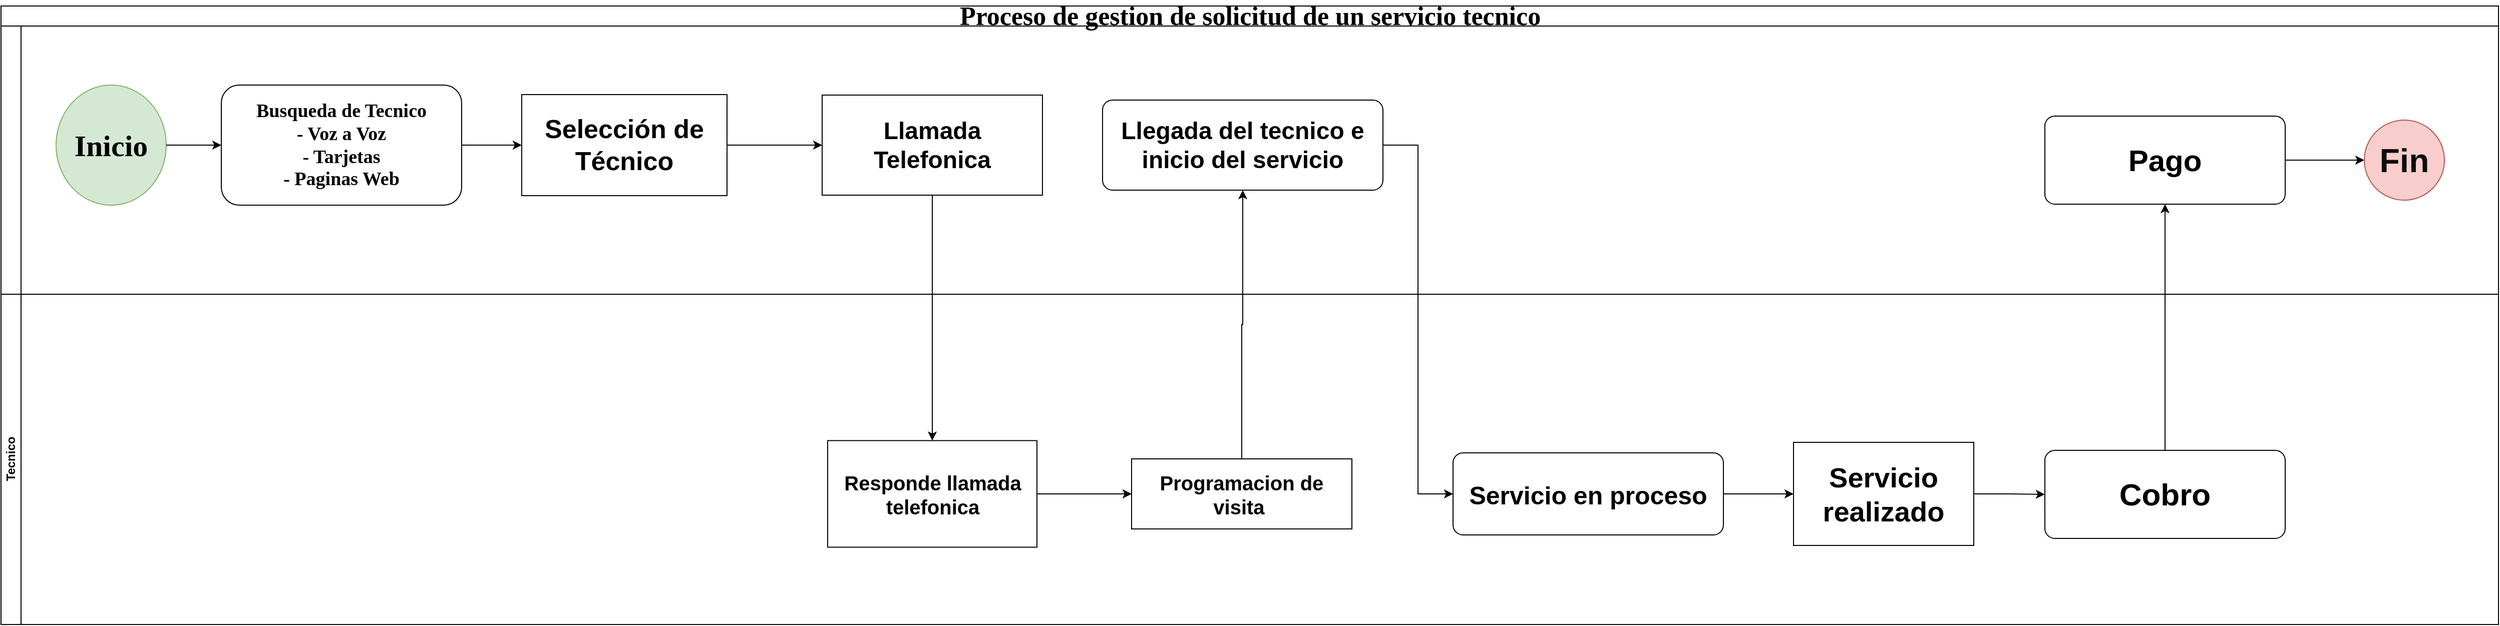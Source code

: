 <mxfile version="24.5.5" type="google" pages="3">
  <diagram name="Estado Actual - Tradicional" id="VASHzbMh9DNpgbnGAPAy">
    <mxGraphModel grid="1" page="1" gridSize="10" guides="1" tooltips="1" connect="1" arrows="1" fold="1" pageScale="1" pageWidth="1169" pageHeight="827" math="0" shadow="0">
      <root>
        <mxCell id="fw_uWWqq9sqviA4zHHhh-0" />
        <mxCell id="fw_uWWqq9sqviA4zHHhh-1" parent="fw_uWWqq9sqviA4zHHhh-0" />
        <mxCell id="fw_uWWqq9sqviA4zHHhh-2" value="Proceso de gestion de solicitud de un servicio tecnico" style="swimlane;html=1;childLayout=stackLayout;horizontal=1;startSize=20;horizontalStack=0;rounded=0;shadow=0;labelBackgroundColor=none;strokeWidth=1;fontFamily=Verdana;fontSize=26;align=center;" vertex="1" parent="fw_uWWqq9sqviA4zHHhh-1">
          <mxGeometry x="346" y="140" width="2494" height="618" as="geometry" />
        </mxCell>
        <mxCell id="fw_uWWqq9sqviA4zHHhh-3" value="&lt;font color=&quot;#ffffff&quot;&gt;Cliente&lt;/font&gt;" style="swimlane;html=1;startSize=20;horizontal=0;fontColor=#000000;" vertex="1" parent="fw_uWWqq9sqviA4zHHhh-2">
          <mxGeometry y="20" width="2494" height="268" as="geometry">
            <mxRectangle y="20" width="1000" height="30" as="alternateBounds" />
          </mxGeometry>
        </mxCell>
        <mxCell id="fw_uWWqq9sqviA4zHHhh-4" value="Inicio" style="ellipse;whiteSpace=wrap;html=1;rounded=0;shadow=0;labelBackgroundColor=none;strokeWidth=1;fontFamily=Verdana;fontSize=30;align=center;fillColor=#d5e8d4;strokeColor=#82b366;fontColor=#000000;fontStyle=1" vertex="1" parent="fw_uWWqq9sqviA4zHHhh-3">
          <mxGeometry x="55" y="59" width="110" height="120" as="geometry" />
        </mxCell>
        <mxCell id="fw_uWWqq9sqviA4zHHhh-5" value="Busqueda de Tecnico&lt;br style=&quot;font-size: 19px;&quot;&gt;- Voz a Voz&lt;br style=&quot;font-size: 19px;&quot;&gt;- Tarjetas&lt;br style=&quot;font-size: 19px;&quot;&gt;- Paginas Web" style="rounded=1;whiteSpace=wrap;html=1;shadow=0;labelBackgroundColor=none;strokeWidth=1;fontFamily=Verdana;fontSize=19;align=center;fontStyle=1" vertex="1" parent="fw_uWWqq9sqviA4zHHhh-3">
          <mxGeometry x="220" y="59" width="240" height="120" as="geometry" />
        </mxCell>
        <mxCell id="fw_uWWqq9sqviA4zHHhh-6" style="edgeStyle=orthogonalEdgeStyle;rounded=0;orthogonalLoop=1;jettySize=auto;html=1;entryX=0;entryY=0.5;entryDx=0;entryDy=0;" edge="1" parent="fw_uWWqq9sqviA4zHHhh-3" source="fw_uWWqq9sqviA4zHHhh-4" target="fw_uWWqq9sqviA4zHHhh-5">
          <mxGeometry relative="1" as="geometry" />
        </mxCell>
        <mxCell id="fw_uWWqq9sqviA4zHHhh-7" value="" style="edgeStyle=orthogonalEdgeStyle;rounded=0;orthogonalLoop=1;jettySize=auto;html=1;exitX=1;exitY=0.5;exitDx=0;exitDy=0;" edge="1" parent="fw_uWWqq9sqviA4zHHhh-3" source="fw_uWWqq9sqviA4zHHhh-5" target="fw_uWWqq9sqviA4zHHhh-9">
          <mxGeometry relative="1" as="geometry">
            <mxPoint x="420" y="79" as="sourcePoint" />
            <mxPoint x="460" y="140.3" as="targetPoint" />
          </mxGeometry>
        </mxCell>
        <mxCell id="GihU5k3JDy8lmzni7VKv-1" style="edgeStyle=orthogonalEdgeStyle;rounded=0;orthogonalLoop=1;jettySize=auto;html=1;entryX=0;entryY=0.5;entryDx=0;entryDy=0;" edge="1" parent="fw_uWWqq9sqviA4zHHhh-3" source="fw_uWWqq9sqviA4zHHhh-9" target="GihU5k3JDy8lmzni7VKv-0">
          <mxGeometry relative="1" as="geometry" />
        </mxCell>
        <mxCell id="fw_uWWqq9sqviA4zHHhh-9" value="Selección de Técnico" style="rounded=0;whiteSpace=wrap;html=1;fontSize=26;fontStyle=1" vertex="1" parent="fw_uWWqq9sqviA4zHHhh-3">
          <mxGeometry x="520" y="68.5" width="205" height="101" as="geometry" />
        </mxCell>
        <mxCell id="fw_uWWqq9sqviA4zHHhh-14" value="Llegada del tecnico e inicio del servicio" style="points=[[0.25,0,0],[0.5,0,0],[0.75,0,0],[1,0.25,0],[1,0.5,0],[1,0.75,0],[0.75,1,0],[0.5,1,0],[0.25,1,0],[0,0.75,0],[0,0.5,0],[0,0.25,0]];shape=mxgraph.bpmn.task;whiteSpace=wrap;rectStyle=rounded;size=10;html=1;container=1;expand=0;collapsible=0;taskMarker=abstract;fontSize=24;fontStyle=1" vertex="1" parent="fw_uWWqq9sqviA4zHHhh-3">
          <mxGeometry x="1100" y="74" width="280" height="90" as="geometry" />
        </mxCell>
        <mxCell id="GihU5k3JDy8lmzni7VKv-0" value="Llamada Telefonica" style="rounded=0;whiteSpace=wrap;html=1;fontSize=24;fontStyle=1" vertex="1" parent="fw_uWWqq9sqviA4zHHhh-3">
          <mxGeometry x="820" y="69" width="220" height="100" as="geometry" />
        </mxCell>
        <mxCell id="JA0r4Bj9peXNiJifJEJn-3" value="Fin" style="ellipse;whiteSpace=wrap;html=1;aspect=fixed;fillColor=#f8cecc;strokeColor=#b85450;fontColor=#0D0D0D;fontStyle=1;fontSize=33;" vertex="1" parent="fw_uWWqq9sqviA4zHHhh-3">
          <mxGeometry x="2360" y="94" width="80" height="80" as="geometry" />
        </mxCell>
        <mxCell id="GihU5k3JDy8lmzni7VKv-9" style="edgeStyle=orthogonalEdgeStyle;rounded=0;orthogonalLoop=1;jettySize=auto;html=1;" edge="1" parent="fw_uWWqq9sqviA4zHHhh-3" source="GihU5k3JDy8lmzni7VKv-7" target="JA0r4Bj9peXNiJifJEJn-3">
          <mxGeometry relative="1" as="geometry" />
        </mxCell>
        <mxCell id="GihU5k3JDy8lmzni7VKv-7" value="Pago" style="points=[[0.25,0,0],[0.5,0,0],[0.75,0,0],[1,0.25,0],[1,0.5,0],[1,0.75,0],[0.75,1,0],[0.5,1,0],[0.25,1,0],[0,0.75,0],[0,0.5,0],[0,0.25,0]];shape=mxgraph.bpmn.task;whiteSpace=wrap;rectStyle=rounded;size=10;html=1;container=1;expand=0;collapsible=0;taskMarker=abstract;fontSize=30;fontStyle=1" vertex="1" parent="fw_uWWqq9sqviA4zHHhh-3">
          <mxGeometry x="2041" y="90" width="240" height="88" as="geometry" />
        </mxCell>
        <mxCell id="GihU5k3JDy8lmzni7VKv-3" style="edgeStyle=orthogonalEdgeStyle;rounded=0;orthogonalLoop=1;jettySize=auto;html=1;" edge="1" parent="fw_uWWqq9sqviA4zHHhh-2" source="GihU5k3JDy8lmzni7VKv-0" target="JA0r4Bj9peXNiJifJEJn-0">
          <mxGeometry relative="1" as="geometry" />
        </mxCell>
        <mxCell id="GihU5k3JDy8lmzni7VKv-5" style="edgeStyle=orthogonalEdgeStyle;rounded=0;orthogonalLoop=1;jettySize=auto;html=1;entryX=0.5;entryY=1;entryDx=0;entryDy=0;entryPerimeter=0;" edge="1" parent="fw_uWWqq9sqviA4zHHhh-2" source="fw_uWWqq9sqviA4zHHhh-10" target="fw_uWWqq9sqviA4zHHhh-14">
          <mxGeometry relative="1" as="geometry" />
        </mxCell>
        <mxCell id="GihU5k3JDy8lmzni7VKv-6" style="edgeStyle=orthogonalEdgeStyle;rounded=0;orthogonalLoop=1;jettySize=auto;html=1;entryX=0;entryY=0.5;entryDx=0;entryDy=0;entryPerimeter=0;" edge="1" parent="fw_uWWqq9sqviA4zHHhh-2" source="fw_uWWqq9sqviA4zHHhh-14" target="JA0r4Bj9peXNiJifJEJn-6">
          <mxGeometry relative="1" as="geometry" />
        </mxCell>
        <mxCell id="GihU5k3JDy8lmzni7VKv-8" style="edgeStyle=orthogonalEdgeStyle;rounded=0;orthogonalLoop=1;jettySize=auto;html=1;" edge="1" parent="fw_uWWqq9sqviA4zHHhh-2" source="fw_uWWqq9sqviA4zHHhh-16" target="GihU5k3JDy8lmzni7VKv-7">
          <mxGeometry relative="1" as="geometry" />
        </mxCell>
        <mxCell id="fw_uWWqq9sqviA4zHHhh-17" value="Tecnico" style="swimlane;html=1;startSize=20;horizontal=0;" vertex="1" parent="fw_uWWqq9sqviA4zHHhh-2">
          <mxGeometry y="288" width="2494" height="330" as="geometry" />
        </mxCell>
        <mxCell id="GihU5k3JDy8lmzni7VKv-4" style="edgeStyle=orthogonalEdgeStyle;rounded=0;orthogonalLoop=1;jettySize=auto;html=1;entryX=0;entryY=0.5;entryDx=0;entryDy=0;" edge="1" parent="fw_uWWqq9sqviA4zHHhh-17" source="JA0r4Bj9peXNiJifJEJn-0" target="fw_uWWqq9sqviA4zHHhh-10">
          <mxGeometry relative="1" as="geometry" />
        </mxCell>
        <mxCell id="JA0r4Bj9peXNiJifJEJn-0" value="Responde llamada telefonica" style="rounded=0;whiteSpace=wrap;html=1;fontSize=20;fontStyle=1" vertex="1" parent="fw_uWWqq9sqviA4zHHhh-17">
          <mxGeometry x="825.5" y="146.25" width="209" height="106.5" as="geometry" />
        </mxCell>
        <mxCell id="fw_uWWqq9sqviA4zHHhh-12" value="Servicio realizado" style="rounded=0;whiteSpace=wrap;html=1;fontSize=28;fontStyle=1" vertex="1" parent="fw_uWWqq9sqviA4zHHhh-17">
          <mxGeometry x="1790" y="148" width="180" height="103" as="geometry" />
        </mxCell>
        <mxCell id="fw_uWWqq9sqviA4zHHhh-16" value="Cobro" style="points=[[0.25,0,0],[0.5,0,0],[0.75,0,0],[1,0.25,0],[1,0.5,0],[1,0.75,0],[0.75,1,0],[0.5,1,0],[0.25,1,0],[0,0.75,0],[0,0.5,0],[0,0.25,0]];shape=mxgraph.bpmn.task;whiteSpace=wrap;rectStyle=rounded;size=10;html=1;container=1;expand=0;collapsible=0;taskMarker=abstract;fontSize=31;fontStyle=1" vertex="1" parent="fw_uWWqq9sqviA4zHHhh-17">
          <mxGeometry x="2041" y="156" width="240" height="88" as="geometry" />
        </mxCell>
        <mxCell id="fw_uWWqq9sqviA4zHHhh-11" style="edgeStyle=orthogonalEdgeStyle;rounded=0;orthogonalLoop=1;jettySize=auto;html=1;" edge="1" parent="fw_uWWqq9sqviA4zHHhh-17" source="fw_uWWqq9sqviA4zHHhh-12" target="fw_uWWqq9sqviA4zHHhh-16">
          <mxGeometry relative="1" as="geometry" />
        </mxCell>
        <mxCell id="fw_uWWqq9sqviA4zHHhh-10" value="Programacion de visita&amp;nbsp;" style="rounded=0;whiteSpace=wrap;html=1;fontSize=20;strokeColor=default;align=center;verticalAlign=middle;fontFamily=Helvetica;fontColor=default;fillColor=default;fontStyle=1" vertex="1" parent="fw_uWWqq9sqviA4zHHhh-17">
          <mxGeometry x="1129" y="164.5" width="220" height="70" as="geometry" />
        </mxCell>
        <mxCell id="JA0r4Bj9peXNiJifJEJn-6" value="Servicio en proceso" style="points=[[0.25,0,0],[0.5,0,0],[0.75,0,0],[1,0.25,0],[1,0.5,0],[1,0.75,0],[0.75,1,0],[0.5,1,0],[0.25,1,0],[0,0.75,0],[0,0.5,0],[0,0.25,0]];shape=mxgraph.bpmn.task;whiteSpace=wrap;rectStyle=rounded;size=10;html=1;container=1;expand=0;collapsible=0;taskMarker=abstract;fontSize=25;fontStyle=1" vertex="1" parent="fw_uWWqq9sqviA4zHHhh-17">
          <mxGeometry x="1450" y="158.5" width="270" height="82" as="geometry" />
        </mxCell>
        <mxCell id="JA0r4Bj9peXNiJifJEJn-8" style="edgeStyle=orthogonalEdgeStyle;rounded=0;orthogonalLoop=1;jettySize=auto;html=1;entryX=0;entryY=0.5;entryDx=0;entryDy=0;exitX=1;exitY=0.5;exitDx=0;exitDy=0;exitPerimeter=0;" edge="1" parent="fw_uWWqq9sqviA4zHHhh-17" source="JA0r4Bj9peXNiJifJEJn-6" target="fw_uWWqq9sqviA4zHHhh-12">
          <mxGeometry relative="1" as="geometry" />
        </mxCell>
      </root>
    </mxGraphModel>
  </diagram>
  <diagram name="Estado Actual - Virtual" id="txkUd29YWTqCWn9somrv">
    <mxGraphModel dx="1434" dy="836" grid="1" gridSize="10" guides="1" tooltips="1" connect="1" arrows="1" fold="1" page="1" pageScale="1" pageWidth="1100" pageHeight="850" background="none" math="0" shadow="0">
      <root>
        <mxCell id="-DEfZ-0J0KOZSOMAyNiJ-0" />
        <mxCell id="-DEfZ-0J0KOZSOMAyNiJ-1" parent="-DEfZ-0J0KOZSOMAyNiJ-0" />
        <mxCell id="-DEfZ-0J0KOZSOMAyNiJ-2" value="Proceso de Gestion de un servicio tecnico - Virtual" style="swimlane;html=1;childLayout=stackLayout;horizontal=1;startSize=20;horizontalStack=0;rounded=0;shadow=0;labelBackgroundColor=none;strokeWidth=1;fontFamily=Verdana;fontSize=8;align=center;" parent="-DEfZ-0J0KOZSOMAyNiJ-1" vertex="1">
          <mxGeometry x="50" y="42" width="4290" height="966" as="geometry" />
        </mxCell>
        <mxCell id="-DEfZ-0J0KOZSOMAyNiJ-6" value="Tecnico" style="swimlane;html=1;startSize=20;horizontal=0;" parent="-DEfZ-0J0KOZSOMAyNiJ-2" vertex="1">
          <mxGeometry y="20" width="4290" height="268" as="geometry">
            <mxRectangle y="20" width="1000" height="30" as="alternateBounds" />
          </mxGeometry>
        </mxCell>
        <mxCell id="brmVrVbmPH0MpekpjgjN-32" value="Inicio : Efectua Orden de Trabajo" style="ellipse;whiteSpace=wrap;html=1;fontSize=20;fontStyle=1;fillColor=#b0e3e6;strokeColor=#0e8088;fontColor=#212121;" parent="-DEfZ-0J0KOZSOMAyNiJ-6" vertex="1">
          <mxGeometry x="1091" y="74" width="140" height="129" as="geometry" />
        </mxCell>
        <mxCell id="brmVrVbmPH0MpekpjgjN-33" value="&lt;span style=&quot;font-weight: normal;&quot;&gt;Recibe Orden de Trabajo&lt;/span&gt;" style="points=[[0.25,0,0],[0.5,0,0],[0.75,0,0],[1,0.25,0],[1,0.5,0],[1,0.75,0],[0.75,1,0],[0.5,1,0],[0.25,1,0],[0,0.75,0],[0,0.5,0],[0,0.25,0]];shape=mxgraph.bpmn.task;whiteSpace=wrap;rectStyle=rounded;size=10;html=1;container=1;expand=0;collapsible=0;taskMarker=abstract;fontStyle=1;fontSize=20;" parent="-DEfZ-0J0KOZSOMAyNiJ-6" vertex="1">
          <mxGeometry x="1308" y="100" width="210" height="74.5" as="geometry" />
        </mxCell>
        <mxCell id="brmVrVbmPH0MpekpjgjN-34" style="edgeStyle=orthogonalEdgeStyle;rounded=0;orthogonalLoop=1;jettySize=auto;html=1;entryX=0;entryY=0.5;entryDx=0;entryDy=0;entryPerimeter=0;" parent="-DEfZ-0J0KOZSOMAyNiJ-6" source="brmVrVbmPH0MpekpjgjN-32" target="brmVrVbmPH0MpekpjgjN-33" edge="1">
          <mxGeometry relative="1" as="geometry" />
        </mxCell>
        <mxCell id="brmVrVbmPH0MpekpjgjN-36" value="&lt;span style=&quot;font-weight: normal;&quot;&gt;Contacta con el cliente&lt;br&gt;(Se define hora y fecha de visita)&lt;br&gt;(Llamada telefonica o Chat de Texto como WhatsApp)&lt;/span&gt;" style="points=[[0.25,0,0],[0.5,0,0],[0.75,0,0],[1,0.25,0],[1,0.5,0],[1,0.75,0],[0.75,1,0],[0.5,1,0],[0.25,1,0],[0,0.75,0],[0,0.5,0],[0,0.25,0]];shape=mxgraph.bpmn.task;whiteSpace=wrap;rectStyle=rounded;size=10;html=1;container=1;expand=0;collapsible=0;taskMarker=abstract;fontStyle=1;fontSize=20;" parent="-DEfZ-0J0KOZSOMAyNiJ-6" vertex="1">
          <mxGeometry x="1591" y="66.87" width="310" height="143.25" as="geometry" />
        </mxCell>
        <mxCell id="brmVrVbmPH0MpekpjgjN-37" style="edgeStyle=orthogonalEdgeStyle;rounded=0;orthogonalLoop=1;jettySize=auto;html=1;entryX=0;entryY=0.5;entryDx=0;entryDy=0;entryPerimeter=0;" parent="-DEfZ-0J0KOZSOMAyNiJ-6" source="brmVrVbmPH0MpekpjgjN-33" target="brmVrVbmPH0MpekpjgjN-36" edge="1">
          <mxGeometry relative="1" as="geometry" />
        </mxCell>
        <mxCell id="brmVrVbmPH0MpekpjgjN-43" style="edgeStyle=orthogonalEdgeStyle;rounded=0;orthogonalLoop=1;jettySize=auto;html=1;" parent="-DEfZ-0J0KOZSOMAyNiJ-6" source="brmVrVbmPH0MpekpjgjN-40" target="brmVrVbmPH0MpekpjgjN-42" edge="1">
          <mxGeometry relative="1" as="geometry" />
        </mxCell>
        <mxCell id="brmVrVbmPH0MpekpjgjN-40" value="&lt;span style=&quot;font-weight: normal;&quot;&gt;Llegada al domicilio / Inicio del servicio&lt;/span&gt;" style="points=[[0.25,0,0],[0.5,0,0],[0.75,0,0],[1,0.25,0],[1,0.5,0],[1,0.75,0],[0.75,1,0],[0.5,1,0],[0.25,1,0],[0,0.75,0],[0,0.5,0],[0,0.25,0]];shape=mxgraph.bpmn.task;whiteSpace=wrap;rectStyle=rounded;size=10;html=1;container=1;expand=0;collapsible=0;taskMarker=abstract;fontStyle=1;fontSize=20;" parent="-DEfZ-0J0KOZSOMAyNiJ-6" vertex="1">
          <mxGeometry x="1990" y="101.25" width="210" height="74.5" as="geometry" />
        </mxCell>
        <mxCell id="brmVrVbmPH0MpekpjgjN-41" style="edgeStyle=orthogonalEdgeStyle;rounded=0;orthogonalLoop=1;jettySize=auto;html=1;entryX=0;entryY=0.5;entryDx=0;entryDy=0;entryPerimeter=0;" parent="-DEfZ-0J0KOZSOMAyNiJ-6" source="brmVrVbmPH0MpekpjgjN-36" target="brmVrVbmPH0MpekpjgjN-40" edge="1">
          <mxGeometry relative="1" as="geometry" />
        </mxCell>
        <mxCell id="brmVrVbmPH0MpekpjgjN-46" style="edgeStyle=orthogonalEdgeStyle;rounded=0;orthogonalLoop=1;jettySize=auto;html=1;" parent="-DEfZ-0J0KOZSOMAyNiJ-6" source="brmVrVbmPH0MpekpjgjN-42" target="brmVrVbmPH0MpekpjgjN-44" edge="1">
          <mxGeometry relative="1" as="geometry" />
        </mxCell>
        <mxCell id="brmVrVbmPH0MpekpjgjN-42" value="&lt;span style=&quot;font-weight: normal;&quot;&gt;Desarrollo del servicio&lt;/span&gt;" style="points=[[0.25,0,0],[0.5,0,0],[0.75,0,0],[1,0.25,0],[1,0.5,0],[1,0.75,0],[0.75,1,0],[0.5,1,0],[0.25,1,0],[0,0.75,0],[0,0.5,0],[0,0.25,0]];shape=mxgraph.bpmn.task;whiteSpace=wrap;rectStyle=rounded;size=10;html=1;container=1;expand=0;collapsible=0;taskMarker=abstract;fontStyle=1;fontSize=20;" parent="-DEfZ-0J0KOZSOMAyNiJ-6" vertex="1">
          <mxGeometry x="2260" y="100.75" width="210" height="74.5" as="geometry" />
        </mxCell>
        <mxCell id="brmVrVbmPH0MpekpjgjN-44" value="&lt;span style=&quot;font-weight: 400;&quot;&gt;Finaliza Servicio / Espera evaluacion y confirmacion del cliente&lt;/span&gt;" style="points=[[0.25,0,0],[0.5,0,0],[0.75,0,0],[1,0.25,0],[1,0.5,0],[1,0.75,0],[0.75,1,0],[0.5,1,0],[0.25,1,0],[0,0.75,0],[0,0.5,0],[0,0.25,0]];shape=mxgraph.bpmn.task;whiteSpace=wrap;rectStyle=rounded;size=10;html=1;container=1;expand=0;collapsible=0;taskMarker=abstract;fontStyle=1;fontSize=20;" parent="-DEfZ-0J0KOZSOMAyNiJ-6" vertex="1">
          <mxGeometry x="2540" y="89.25" width="290" height="98.75" as="geometry" />
        </mxCell>
        <mxCell id="brmVrVbmPH0MpekpjgjN-66" style="edgeStyle=orthogonalEdgeStyle;rounded=0;orthogonalLoop=1;jettySize=auto;html=1;" parent="-DEfZ-0J0KOZSOMAyNiJ-6" source="brmVrVbmPH0MpekpjgjN-45" target="brmVrVbmPH0MpekpjgjN-65" edge="1">
          <mxGeometry relative="1" as="geometry" />
        </mxCell>
        <mxCell id="brmVrVbmPH0MpekpjgjN-45" value="Realiza Cobro por el servicio" style="points=[[0.25,0,0],[0.5,0,0],[0.75,0,0],[1,0.25,0],[1,0.5,0],[1,0.75,0],[0.75,1,0],[0.5,1,0],[0.25,1,0],[0,0.75,0],[0,0.5,0],[0,0.25,0]];shape=mxgraph.bpmn.task;whiteSpace=wrap;rectStyle=rounded;size=10;html=1;container=1;expand=0;collapsible=0;taskMarker=abstract;fontStyle=1;fontSize=20;" parent="-DEfZ-0J0KOZSOMAyNiJ-6" vertex="1">
          <mxGeometry x="2927" y="87.88" width="290" height="98.75" as="geometry" />
        </mxCell>
        <mxCell id="brmVrVbmPH0MpekpjgjN-62" style="edgeStyle=orthogonalEdgeStyle;rounded=0;orthogonalLoop=1;jettySize=auto;html=1;entryX=0;entryY=0.5;entryDx=0;entryDy=0;entryPerimeter=0;" parent="-DEfZ-0J0KOZSOMAyNiJ-6" source="brmVrVbmPH0MpekpjgjN-44" target="brmVrVbmPH0MpekpjgjN-45" edge="1">
          <mxGeometry relative="1" as="geometry" />
        </mxCell>
        <mxCell id="brmVrVbmPH0MpekpjgjN-65" value="&lt;span style=&quot;font-weight: normal;&quot;&gt;Entrega factura fisica y Garantia&lt;/span&gt;" style="points=[[0.25,0,0],[0.5,0,0],[0.75,0,0],[1,0.25,0],[1,0.5,0],[1,0.75,0],[0.75,1,0],[0.5,1,0],[0.25,1,0],[0,0.75,0],[0,0.5,0],[0,0.25,0]];shape=mxgraph.bpmn.task;whiteSpace=wrap;rectStyle=rounded;size=10;html=1;container=1;expand=0;collapsible=0;taskMarker=abstract;fontStyle=1;fontSize=20;" parent="-DEfZ-0J0KOZSOMAyNiJ-6" vertex="1">
          <mxGeometry x="3342" y="86.63" width="290" height="98.75" as="geometry" />
        </mxCell>
        <mxCell id="brmVrVbmPH0MpekpjgjN-72" style="edgeStyle=orthogonalEdgeStyle;rounded=0;orthogonalLoop=1;jettySize=auto;html=1;" parent="-DEfZ-0J0KOZSOMAyNiJ-6" source="brmVrVbmPH0MpekpjgjN-69" target="brmVrVbmPH0MpekpjgjN-71" edge="1">
          <mxGeometry relative="1" as="geometry" />
        </mxCell>
        <mxCell id="brmVrVbmPH0MpekpjgjN-69" value="Informa servicio completado" style="points=[[0.25,0,0],[0.5,0,0],[0.75,0,0],[1,0.25,0],[1,0.5,0],[1,0.75,0],[0.75,1,0],[0.5,1,0],[0.25,1,0],[0,0.75,0],[0,0.5,0],[0,0.25,0]];shape=mxgraph.bpmn.task;whiteSpace=wrap;rectStyle=rounded;size=10;html=1;container=1;expand=0;collapsible=0;taskMarker=abstract;fontStyle=1;fontSize=20;" parent="-DEfZ-0J0KOZSOMAyNiJ-6" vertex="1">
          <mxGeometry x="3700" y="87.25" width="290" height="98.75" as="geometry" />
        </mxCell>
        <mxCell id="brmVrVbmPH0MpekpjgjN-70" style="edgeStyle=orthogonalEdgeStyle;rounded=0;orthogonalLoop=1;jettySize=auto;html=1;entryX=0;entryY=0.5;entryDx=0;entryDy=0;entryPerimeter=0;" parent="-DEfZ-0J0KOZSOMAyNiJ-6" source="brmVrVbmPH0MpekpjgjN-65" target="brmVrVbmPH0MpekpjgjN-69" edge="1">
          <mxGeometry relative="1" as="geometry" />
        </mxCell>
        <mxCell id="brmVrVbmPH0MpekpjgjN-71" value="Finaliza orden de trabajo" style="ellipse;whiteSpace=wrap;html=1;fontSize=20;fontStyle=1;fillColor=#fad9d5;strokeColor=#ae4132;fontColor=#000000;" parent="-DEfZ-0J0KOZSOMAyNiJ-6" vertex="1">
          <mxGeometry x="4060" y="72.87" width="140" height="129" as="geometry" />
        </mxCell>
        <mxCell id="-DEfZ-0J0KOZSOMAyNiJ-46" value="administrador" style="swimlane;html=1;startSize=20;horizontal=0;" parent="-DEfZ-0J0KOZSOMAyNiJ-2" vertex="1">
          <mxGeometry y="288" width="4290" height="330" as="geometry" />
        </mxCell>
        <mxCell id="brmVrVbmPH0MpekpjgjN-15" value="Inicio : Gestion del Servicio" style="ellipse;whiteSpace=wrap;html=1;fontSize=20;fontStyle=1;fillColor=#b0e3e6;strokeColor=#0e8088;fontColor=#212121;" parent="-DEfZ-0J0KOZSOMAyNiJ-46" vertex="1">
          <mxGeometry x="50" y="110" width="140" height="129" as="geometry" />
        </mxCell>
        <mxCell id="brmVrVbmPH0MpekpjgjN-16" value="Informe de Servicios disponibles&lt;br style=&quot;font-size: 18px;&quot;&gt;(Pagina Web)" style="points=[[0.25,0,0],[0.5,0,0],[0.75,0,0],[1,0.25,0],[1,0.5,0],[1,0.75,0],[0.75,1,0],[0.5,1,0],[0.25,1,0],[0,0.75,0],[0,0.5,0],[0,0.25,0]];shape=mxgraph.bpmn.task;whiteSpace=wrap;rectStyle=rounded;size=10;html=1;container=1;expand=0;collapsible=0;taskMarker=abstract;fontSize=18;" parent="-DEfZ-0J0KOZSOMAyNiJ-46" vertex="1">
          <mxGeometry x="245" y="132.5" width="210" height="84" as="geometry" />
        </mxCell>
        <mxCell id="brmVrVbmPH0MpekpjgjN-17" style="edgeStyle=orthogonalEdgeStyle;rounded=0;orthogonalLoop=1;jettySize=auto;html=1;entryX=0;entryY=0.5;entryDx=0;entryDy=0;entryPerimeter=0;" parent="-DEfZ-0J0KOZSOMAyNiJ-46" source="brmVrVbmPH0MpekpjgjN-15" target="brmVrVbmPH0MpekpjgjN-16" edge="1">
          <mxGeometry relative="1" as="geometry" />
        </mxCell>
        <mxCell id="brmVrVbmPH0MpekpjgjN-19" value="&lt;span style=&quot;font-weight: normal;&quot;&gt;Dispone Formato de solicitud de servicio&lt;/span&gt;" style="points=[[0.25,0,0],[0.5,0,0],[0.75,0,0],[1,0.25,0],[1,0.5,0],[1,0.75,0],[0.75,1,0],[0.5,1,0],[0.25,1,0],[0,0.75,0],[0,0.5,0],[0,0.25,0]];shape=mxgraph.bpmn.task;whiteSpace=wrap;rectStyle=rounded;size=10;html=1;container=1;expand=0;collapsible=0;taskMarker=abstract;fontStyle=1;fontSize=20;" parent="-DEfZ-0J0KOZSOMAyNiJ-46" vertex="1">
          <mxGeometry x="510" y="136.5" width="210" height="74.5" as="geometry" />
        </mxCell>
        <mxCell id="brmVrVbmPH0MpekpjgjN-20" style="edgeStyle=orthogonalEdgeStyle;rounded=0;orthogonalLoop=1;jettySize=auto;html=1;entryX=0;entryY=0.5;entryDx=0;entryDy=0;entryPerimeter=0;" parent="-DEfZ-0J0KOZSOMAyNiJ-46" source="brmVrVbmPH0MpekpjgjN-16" target="brmVrVbmPH0MpekpjgjN-19" edge="1">
          <mxGeometry relative="1" as="geometry" />
        </mxCell>
        <mxCell id="brmVrVbmPH0MpekpjgjN-24" value="&lt;span style=&quot;font-weight: normal;&quot;&gt;Recepciona Solicitud del servicio&lt;br&gt;(Pagina Web o Correo Electronico)&lt;/span&gt;" style="points=[[0.25,0,0],[0.5,0,0],[0.75,0,0],[1,0.25,0],[1,0.5,0],[1,0.75,0],[0.75,1,0],[0.5,1,0],[0.25,1,0],[0,0.75,0],[0,0.5,0],[0,0.25,0]];shape=mxgraph.bpmn.task;whiteSpace=wrap;rectStyle=rounded;size=10;html=1;container=1;expand=0;collapsible=0;taskMarker=abstract;fontStyle=1;fontSize=20;" parent="-DEfZ-0J0KOZSOMAyNiJ-46" vertex="1">
          <mxGeometry x="767" y="112" width="240" height="126.5" as="geometry" />
        </mxCell>
        <mxCell id="brmVrVbmPH0MpekpjgjN-25" style="edgeStyle=orthogonalEdgeStyle;rounded=0;orthogonalLoop=1;jettySize=auto;html=1;entryX=0;entryY=0.5;entryDx=0;entryDy=0;entryPerimeter=0;" parent="-DEfZ-0J0KOZSOMAyNiJ-46" source="brmVrVbmPH0MpekpjgjN-19" target="brmVrVbmPH0MpekpjgjN-24" edge="1">
          <mxGeometry relative="1" as="geometry" />
        </mxCell>
        <mxCell id="brmVrVbmPH0MpekpjgjN-31" style="edgeStyle=orthogonalEdgeStyle;rounded=0;orthogonalLoop=1;jettySize=auto;html=1;" parent="-DEfZ-0J0KOZSOMAyNiJ-46" source="brmVrVbmPH0MpekpjgjN-28" target="brmVrVbmPH0MpekpjgjN-29" edge="1">
          <mxGeometry relative="1" as="geometry" />
        </mxCell>
        <mxCell id="brmVrVbmPH0MpekpjgjN-28" value="&lt;span style=&quot;font-weight: 400;&quot;&gt;Evalua solicitud de servicio&lt;/span&gt;" style="points=[[0.25,0,0],[0.5,0,0],[0.75,0,0],[1,0.25,0],[1,0.5,0],[1,0.75,0],[0.75,1,0],[0.5,1,0],[0.25,1,0],[0,0.75,0],[0,0.5,0],[0,0.25,0]];shape=mxgraph.bpmn.task;whiteSpace=wrap;rectStyle=rounded;size=10;html=1;container=1;expand=0;collapsible=0;taskMarker=abstract;fontStyle=1;fontSize=20;" parent="-DEfZ-0J0KOZSOMAyNiJ-46" vertex="1">
          <mxGeometry x="1046" y="139" width="210" height="74.5" as="geometry" />
        </mxCell>
        <mxCell id="brmVrVbmPH0MpekpjgjN-29" value="&lt;span style=&quot;font-weight: normal;&quot;&gt;Asigna Orden de Trabajo&lt;/span&gt;" style="points=[[0.25,0,0],[0.5,0,0],[0.75,0,0],[1,0.25,0],[1,0.5,0],[1,0.75,0],[0.75,1,0],[0.5,1,0],[0.25,1,0],[0,0.75,0],[0,0.5,0],[0,0.25,0]];shape=mxgraph.bpmn.task;whiteSpace=wrap;rectStyle=rounded;size=10;html=1;container=1;expand=0;collapsible=0;taskMarker=abstract;fontStyle=1;fontSize=20;" parent="-DEfZ-0J0KOZSOMAyNiJ-46" vertex="1">
          <mxGeometry x="1309" y="139" width="210" height="74.5" as="geometry" />
        </mxCell>
        <mxCell id="brmVrVbmPH0MpekpjgjN-30" style="edgeStyle=orthogonalEdgeStyle;rounded=0;orthogonalLoop=1;jettySize=auto;html=1;entryX=0;entryY=0.5;entryDx=0;entryDy=0;entryPerimeter=0;" parent="-DEfZ-0J0KOZSOMAyNiJ-46" source="brmVrVbmPH0MpekpjgjN-24" target="brmVrVbmPH0MpekpjgjN-28" edge="1">
          <mxGeometry relative="1" as="geometry" />
        </mxCell>
        <mxCell id="brmVrVbmPH0MpekpjgjN-76" style="edgeStyle=orthogonalEdgeStyle;rounded=0;orthogonalLoop=1;jettySize=auto;html=1;entryX=0;entryY=0.5;entryDx=0;entryDy=0;" parent="-DEfZ-0J0KOZSOMAyNiJ-46" source="brmVrVbmPH0MpekpjgjN-73" target="brmVrVbmPH0MpekpjgjN-74" edge="1">
          <mxGeometry relative="1" as="geometry" />
        </mxCell>
        <mxCell id="brmVrVbmPH0MpekpjgjN-73" value="Recibe informe de servicio completado" style="points=[[0.25,0,0],[0.5,0,0],[0.75,0,0],[1,0.25,0],[1,0.5,0],[1,0.75,0],[0.75,1,0],[0.5,1,0],[0.25,1,0],[0,0.75,0],[0,0.5,0],[0,0.25,0]];shape=mxgraph.bpmn.task;whiteSpace=wrap;rectStyle=rounded;size=10;html=1;container=1;expand=0;collapsible=0;taskMarker=abstract;fontStyle=1;fontSize=20;" parent="-DEfZ-0J0KOZSOMAyNiJ-46" vertex="1">
          <mxGeometry x="3699" y="128" width="290" height="98.75" as="geometry" />
        </mxCell>
        <mxCell id="brmVrVbmPH0MpekpjgjN-74" value="Finaliza gestion de servicio" style="ellipse;whiteSpace=wrap;html=1;fontSize=20;fontStyle=1;fillColor=#fad9d5;strokeColor=#ae4132;fontColor=#000000;" parent="-DEfZ-0J0KOZSOMAyNiJ-46" vertex="1">
          <mxGeometry x="4054" y="113" width="140" height="129" as="geometry" />
        </mxCell>
        <mxCell id="brmVrVbmPH0MpekpjgjN-75" style="edgeStyle=orthogonalEdgeStyle;rounded=0;orthogonalLoop=1;jettySize=auto;html=1;entryX=0;entryY=0.5;entryDx=0;entryDy=0;entryPerimeter=0;" parent="-DEfZ-0J0KOZSOMAyNiJ-46" source="brmVrVbmPH0MpekpjgjN-29" target="brmVrVbmPH0MpekpjgjN-73" edge="1">
          <mxGeometry relative="1" as="geometry" />
        </mxCell>
        <mxCell id="-DEfZ-0J0KOZSOMAyNiJ-67" value="cliente" style="swimlane;html=1;startSize=20;horizontal=0;" parent="-DEfZ-0J0KOZSOMAyNiJ-2" vertex="1">
          <mxGeometry y="618" width="4290" height="348" as="geometry">
            <mxRectangle y="20" width="1000" height="30" as="alternateBounds" />
          </mxGeometry>
        </mxCell>
        <mxCell id="brmVrVbmPH0MpekpjgjN-14" style="edgeStyle=orthogonalEdgeStyle;rounded=0;orthogonalLoop=1;jettySize=auto;html=1;entryX=0;entryY=0.5;entryDx=0;entryDy=0;" parent="-DEfZ-0J0KOZSOMAyNiJ-67" source="-DEfZ-0J0KOZSOMAyNiJ-95" target="brmVrVbmPH0MpekpjgjN-9" edge="1">
          <mxGeometry relative="1" as="geometry" />
        </mxCell>
        <mxCell id="-DEfZ-0J0KOZSOMAyNiJ-95" value="Envio de solicitud de Servicio" style="points=[[0.25,0,0],[0.5,0,0],[0.75,0,0],[1,0.25,0],[1,0.5,0],[1,0.75,0],[0.75,1,0],[0.5,1,0],[0.25,1,0],[0,0.75,0],[0,0.5,0],[0,0.25,0]];shape=mxgraph.bpmn.task;whiteSpace=wrap;rectStyle=rounded;size=10;html=1;container=1;expand=0;collapsible=0;taskMarker=abstract;fontStyle=1;fontSize=20;" parent="-DEfZ-0J0KOZSOMAyNiJ-67" vertex="1">
          <mxGeometry x="781" y="140" width="210" height="74.5" as="geometry" />
        </mxCell>
        <mxCell id="KmLGr5wiNnwe8KZlO8gC-3" value="Verificación de tipos de servicios disponibles" style="points=[[0.25,0,0],[0.5,0,0],[0.75,0,0],[1,0.25,0],[1,0.5,0],[1,0.75,0],[0.75,1,0],[0.5,1,0],[0.25,1,0],[0,0.75,0],[0,0.5,0],[0,0.25,0]];shape=mxgraph.bpmn.task;whiteSpace=wrap;rectStyle=rounded;size=10;html=1;container=1;expand=0;collapsible=0;taskMarker=abstract;fontSize=17;" parent="-DEfZ-0J0KOZSOMAyNiJ-67" vertex="1">
          <mxGeometry x="256" y="138.5" width="190" height="78" as="geometry" />
        </mxCell>
        <mxCell id="KmLGr5wiNnwe8KZlO8gC-7" value="Diligenciamiento de formato de Solicitud de Servicio Tecnico" style="points=[[0.25,0,0],[0.5,0,0],[0.75,0,0],[1,0.25,0],[1,0.5,0],[1,0.75,0],[0.75,1,0],[0.5,1,0],[0.25,1,0],[0,0.75,0],[0,0.5,0],[0,0.25,0]];shape=mxgraph.bpmn.task;whiteSpace=wrap;rectStyle=rounded;size=10;html=1;container=1;expand=0;collapsible=0;taskMarker=abstract;fontSize=15;" parent="-DEfZ-0J0KOZSOMAyNiJ-67" vertex="1">
          <mxGeometry x="528" y="142" width="180" height="71" as="geometry" />
        </mxCell>
        <mxCell id="KmLGr5wiNnwe8KZlO8gC-8" style="edgeStyle=orthogonalEdgeStyle;rounded=0;orthogonalLoop=1;jettySize=auto;html=1;entryX=0;entryY=0.5;entryDx=0;entryDy=0;entryPerimeter=0;" parent="-DEfZ-0J0KOZSOMAyNiJ-67" source="KmLGr5wiNnwe8KZlO8gC-3" target="KmLGr5wiNnwe8KZlO8gC-7" edge="1">
          <mxGeometry relative="1" as="geometry" />
        </mxCell>
        <mxCell id="brmVrVbmPH0MpekpjgjN-2" value="Informacion detallada de:&lt;br&gt;- Cliente.&lt;br&gt;- Electrodomestico" style="points=[[0.25,0,0],[0.5,0,0],[0.75,0,0],[1,0.25,0],[1,0.5,0],[1,0.75,0],[0.75,1,0],[0.5,1,0],[0.25,1,0],[0,0.75,0],[0,0.5,0],[0,0.25,0]];shape=mxgraph.bpmn.task;whiteSpace=wrap;rectStyle=rounded;size=10;html=1;container=1;expand=0;collapsible=0;taskMarker=abstract;" parent="-DEfZ-0J0KOZSOMAyNiJ-67" vertex="1">
          <mxGeometry x="543" y="266" width="150" height="62" as="geometry" />
        </mxCell>
        <mxCell id="brmVrVbmPH0MpekpjgjN-4" value="" style="endArrow=none;dashed=1;html=1;rounded=0;entryX=0.5;entryY=1;entryDx=0;entryDy=0;entryPerimeter=0;" parent="-DEfZ-0J0KOZSOMAyNiJ-67" source="brmVrVbmPH0MpekpjgjN-2" target="KmLGr5wiNnwe8KZlO8gC-7" edge="1">
          <mxGeometry width="50" height="50" relative="1" as="geometry">
            <mxPoint x="798" y="337" as="sourcePoint" />
            <mxPoint x="848" y="287" as="targetPoint" />
          </mxGeometry>
        </mxCell>
        <mxCell id="brmVrVbmPH0MpekpjgjN-9" value="Finaliza Proceso de Solicitud" style="ellipse;whiteSpace=wrap;html=1;fontSize=20;fontStyle=1;fillColor=#fad9d5;strokeColor=#ae4132;fontColor=#000000;" parent="-DEfZ-0J0KOZSOMAyNiJ-67" vertex="1">
          <mxGeometry x="1090" y="114" width="140" height="129" as="geometry" />
        </mxCell>
        <mxCell id="brmVrVbmPH0MpekpjgjN-12" style="edgeStyle=orthogonalEdgeStyle;rounded=0;orthogonalLoop=1;jettySize=auto;html=1;" parent="-DEfZ-0J0KOZSOMAyNiJ-67" source="brmVrVbmPH0MpekpjgjN-11" target="KmLGr5wiNnwe8KZlO8gC-3" edge="1">
          <mxGeometry relative="1" as="geometry" />
        </mxCell>
        <mxCell id="brmVrVbmPH0MpekpjgjN-11" value="Inicio : Solicitud de Servicio" style="ellipse;whiteSpace=wrap;html=1;fontSize=20;fontStyle=1;fillColor=#b0e3e6;strokeColor=#0e8088;fontColor=#212121;" parent="-DEfZ-0J0KOZSOMAyNiJ-67" vertex="1">
          <mxGeometry x="50" y="114" width="140" height="129" as="geometry" />
        </mxCell>
        <mxCell id="brmVrVbmPH0MpekpjgjN-13" style="edgeStyle=orthogonalEdgeStyle;rounded=0;orthogonalLoop=1;jettySize=auto;html=1;entryX=0;entryY=0.5;entryDx=0;entryDy=0;entryPerimeter=0;" parent="-DEfZ-0J0KOZSOMAyNiJ-67" source="KmLGr5wiNnwe8KZlO8gC-7" target="-DEfZ-0J0KOZSOMAyNiJ-95" edge="1">
          <mxGeometry relative="1" as="geometry" />
        </mxCell>
        <mxCell id="brmVrVbmPH0MpekpjgjN-38" value="&lt;span style=&quot;font-weight: 400;&quot;&gt;Responde contacto del tecnico.&lt;/span&gt;" style="points=[[0.25,0,0],[0.5,0,0],[0.75,0,0],[1,0.25,0],[1,0.5,0],[1,0.75,0],[0.75,1,0],[0.5,1,0],[0.25,1,0],[0,0.75,0],[0,0.5,0],[0,0.25,0]];shape=mxgraph.bpmn.task;whiteSpace=wrap;rectStyle=rounded;size=10;html=1;container=1;expand=0;collapsible=0;taskMarker=abstract;fontStyle=1;fontSize=20;" parent="-DEfZ-0J0KOZSOMAyNiJ-67" vertex="1">
          <mxGeometry x="1640" y="120" width="210" height="74.5" as="geometry" />
        </mxCell>
        <mxCell id="brmVrVbmPH0MpekpjgjN-47" value="Confirmacion y Evaluacion del servicio realizado" style="points=[[0.25,0,0],[0.5,0,0],[0.75,0,0],[1,0.25,0],[1,0.5,0],[1,0.75,0],[0.75,1,0],[0.5,1,0],[0.25,1,0],[0,0.75,0],[0,0.5,0],[0,0.25,0]];shape=mxgraph.bpmn.task;whiteSpace=wrap;rectStyle=rounded;size=10;html=1;container=1;expand=0;collapsible=0;taskMarker=abstract;fontStyle=1;fontSize=20;" parent="-DEfZ-0J0KOZSOMAyNiJ-67" vertex="1">
          <mxGeometry x="2541" y="100" width="290" height="98.75" as="geometry" />
        </mxCell>
        <mxCell id="brmVrVbmPH0MpekpjgjN-63" value="Realiza pago por el servicio" style="points=[[0.25,0,0],[0.5,0,0],[0.75,0,0],[1,0.25,0],[1,0.5,0],[1,0.75,0],[0.75,1,0],[0.5,1,0],[0.25,1,0],[0,0.75,0],[0,0.5,0],[0,0.25,0]];shape=mxgraph.bpmn.task;whiteSpace=wrap;rectStyle=rounded;size=10;html=1;container=1;expand=0;collapsible=0;taskMarker=abstract;fontStyle=1;fontSize=20;" parent="-DEfZ-0J0KOZSOMAyNiJ-67" vertex="1">
          <mxGeometry x="2927" y="100" width="290" height="98.75" as="geometry" />
        </mxCell>
        <mxCell id="brmVrVbmPH0MpekpjgjN-67" value="Recibe factura" style="points=[[0.25,0,0],[0.5,0,0],[0.75,0,0],[1,0.25,0],[1,0.5,0],[1,0.75,0],[0.75,1,0],[0.5,1,0],[0.25,1,0],[0,0.75,0],[0,0.5,0],[0,0.25,0]];shape=mxgraph.bpmn.task;whiteSpace=wrap;rectStyle=rounded;size=10;html=1;container=1;expand=0;collapsible=0;taskMarker=abstract;fontStyle=1;fontSize=20;" parent="-DEfZ-0J0KOZSOMAyNiJ-67" vertex="1">
          <mxGeometry x="3343" y="101.88" width="290" height="98.75" as="geometry" />
        </mxCell>
        <mxCell id="brmVrVbmPH0MpekpjgjN-22" value="" style="endArrow=none;dashed=1;html=1;dashPattern=1 3;strokeWidth=2;rounded=0;entryX=0.5;entryY=1;entryDx=0;entryDy=0;entryPerimeter=0;" parent="-DEfZ-0J0KOZSOMAyNiJ-2" source="KmLGr5wiNnwe8KZlO8gC-3" target="brmVrVbmPH0MpekpjgjN-16" edge="1">
          <mxGeometry width="50" height="50" relative="1" as="geometry">
            <mxPoint x="530" y="598" as="sourcePoint" />
            <mxPoint x="580" y="548" as="targetPoint" />
          </mxGeometry>
        </mxCell>
        <mxCell id="brmVrVbmPH0MpekpjgjN-23" value="" style="endArrow=none;dashed=1;html=1;dashPattern=1 3;strokeWidth=2;rounded=0;entryX=0.5;entryY=1;entryDx=0;entryDy=0;entryPerimeter=0;exitX=0.5;exitY=0;exitDx=0;exitDy=0;exitPerimeter=0;" parent="-DEfZ-0J0KOZSOMAyNiJ-2" source="KmLGr5wiNnwe8KZlO8gC-7" target="brmVrVbmPH0MpekpjgjN-19" edge="1">
          <mxGeometry width="50" height="50" relative="1" as="geometry">
            <mxPoint x="361" y="767" as="sourcePoint" />
            <mxPoint x="360" y="514" as="targetPoint" />
          </mxGeometry>
        </mxCell>
        <mxCell id="brmVrVbmPH0MpekpjgjN-26" style="edgeStyle=orthogonalEdgeStyle;rounded=0;orthogonalLoop=1;jettySize=auto;html=1;entryX=0.5;entryY=1;entryDx=0;entryDy=0;entryPerimeter=0;" parent="-DEfZ-0J0KOZSOMAyNiJ-2" source="-DEfZ-0J0KOZSOMAyNiJ-95" target="brmVrVbmPH0MpekpjgjN-24" edge="1">
          <mxGeometry relative="1" as="geometry">
            <mxPoint x="870" y="618.0" as="targetPoint" />
          </mxGeometry>
        </mxCell>
        <mxCell id="brmVrVbmPH0MpekpjgjN-35" style="edgeStyle=orthogonalEdgeStyle;rounded=0;orthogonalLoop=1;jettySize=auto;html=1;entryX=0.5;entryY=1;entryDx=0;entryDy=0;entryPerimeter=0;" parent="-DEfZ-0J0KOZSOMAyNiJ-2" source="brmVrVbmPH0MpekpjgjN-29" target="brmVrVbmPH0MpekpjgjN-33" edge="1">
          <mxGeometry relative="1" as="geometry" />
        </mxCell>
        <mxCell id="brmVrVbmPH0MpekpjgjN-39" style="edgeStyle=orthogonalEdgeStyle;rounded=0;orthogonalLoop=1;jettySize=auto;html=1;" parent="-DEfZ-0J0KOZSOMAyNiJ-2" source="brmVrVbmPH0MpekpjgjN-36" target="brmVrVbmPH0MpekpjgjN-38" edge="1">
          <mxGeometry relative="1" as="geometry" />
        </mxCell>
        <mxCell id="brmVrVbmPH0MpekpjgjN-48" style="edgeStyle=orthogonalEdgeStyle;rounded=0;orthogonalLoop=1;jettySize=auto;html=1;entryX=0.5;entryY=0;entryDx=0;entryDy=0;entryPerimeter=0;" parent="-DEfZ-0J0KOZSOMAyNiJ-2" source="brmVrVbmPH0MpekpjgjN-44" target="brmVrVbmPH0MpekpjgjN-47" edge="1">
          <mxGeometry relative="1" as="geometry" />
        </mxCell>
        <mxCell id="brmVrVbmPH0MpekpjgjN-64" style="edgeStyle=orthogonalEdgeStyle;rounded=0;orthogonalLoop=1;jettySize=auto;html=1;entryX=0.5;entryY=0;entryDx=0;entryDy=0;entryPerimeter=0;" parent="-DEfZ-0J0KOZSOMAyNiJ-2" source="brmVrVbmPH0MpekpjgjN-45" target="brmVrVbmPH0MpekpjgjN-63" edge="1">
          <mxGeometry relative="1" as="geometry" />
        </mxCell>
        <mxCell id="brmVrVbmPH0MpekpjgjN-68" style="edgeStyle=orthogonalEdgeStyle;rounded=0;orthogonalLoop=1;jettySize=auto;html=1;" parent="-DEfZ-0J0KOZSOMAyNiJ-2" source="brmVrVbmPH0MpekpjgjN-65" target="brmVrVbmPH0MpekpjgjN-67" edge="1">
          <mxGeometry relative="1" as="geometry" />
        </mxCell>
        <mxCell id="paDW2-K5tppn36ZcK42z-0" style="edgeStyle=orthogonalEdgeStyle;rounded=0;orthogonalLoop=1;jettySize=auto;html=1;entryX=0.5;entryY=0;entryDx=0;entryDy=0;entryPerimeter=0;" parent="-DEfZ-0J0KOZSOMAyNiJ-2" source="brmVrVbmPH0MpekpjgjN-69" target="brmVrVbmPH0MpekpjgjN-73" edge="1">
          <mxGeometry relative="1" as="geometry" />
        </mxCell>
      </root>
    </mxGraphModel>
  </diagram>
  <diagram name="Propuesta del Proyecto" id="c7488fd3-1785-93aa-aadb-54a6760d102a">
    <mxGraphModel grid="1" page="1" gridSize="10" guides="1" tooltips="1" connect="1" arrows="1" fold="1" pageScale="1" pageWidth="1100" pageHeight="850" background="none" math="0" shadow="0">
      <root>
        <mxCell id="0" />
        <mxCell id="1" parent="0" />
        <mxCell id="2b4e8129b02d487f-1" value="Gestion de servicio tecnico" style="swimlane;html=1;childLayout=stackLayout;horizontal=1;startSize=20;horizontalStack=0;rounded=0;shadow=0;labelBackgroundColor=none;strokeWidth=1;fontFamily=Verdana;fontSize=20;align=center;" vertex="1" parent="1">
          <mxGeometry x="50" y="43" width="3220" height="1117" as="geometry" />
        </mxCell>
        <mxCell id="2b4e8129b02d487f-2" value="Tecnico" style="swimlane;html=1;startSize=20;horizontal=0;fontSize=20;" vertex="1" parent="2b4e8129b02d487f-1">
          <mxGeometry y="20" width="3220" height="268" as="geometry">
            <mxRectangle y="20" width="1000" height="30" as="alternateBounds" />
          </mxGeometry>
        </mxCell>
        <mxCell id="UmPLc608OrzuesnUTCeZ-2" style="edgeStyle=orthogonalEdgeStyle;rounded=0;orthogonalLoop=1;jettySize=auto;html=1;fontSize=20;" edge="1" parent="2b4e8129b02d487f-2" source="mXSac2r_Vfn1xm53BNR0-40" target="UmPLc608OrzuesnUTCeZ-1">
          <mxGeometry relative="1" as="geometry" />
        </mxCell>
        <mxCell id="mXSac2r_Vfn1xm53BNR0-40" value="Validación de inicio del servicio" style="points=[[0.25,0,0],[0.5,0,0],[0.75,0,0],[1,0.25,0],[1,0.5,0],[1,0.75,0],[0.75,1,0],[0.5,1,0],[0.25,1,0],[0,0.75,0],[0,0.5,0],[0,0.25,0]];shape=mxgraph.bpmn.task;whiteSpace=wrap;rectStyle=rounded;size=10;html=1;container=1;expand=0;collapsible=0;taskMarker=abstract;fontSize=20;" vertex="1" parent="2b4e8129b02d487f-2">
          <mxGeometry x="1489" y="91.25" width="194" height="66.73" as="geometry" />
        </mxCell>
        <mxCell id="m9-QeIAtOLin9U2sr9Co-9" style="edgeStyle=orthogonalEdgeStyle;rounded=0;orthogonalLoop=1;jettySize=auto;html=1;fontSize=20;" edge="1" parent="2b4e8129b02d487f-2" source="m9-QeIAtOLin9U2sr9Co-6" target="m9-QeIAtOLin9U2sr9Co-8">
          <mxGeometry relative="1" as="geometry" />
        </mxCell>
        <mxCell id="m9-QeIAtOLin9U2sr9Co-6" value="Inicio" style="ellipse;whiteSpace=wrap;html=1;rounded=0;shadow=0;labelBackgroundColor=none;strokeWidth=1;fontFamily=Verdana;fontSize=20;align=center;fillColor=#d5e8d4;strokeColor=#82b366;" vertex="1" parent="2b4e8129b02d487f-2">
          <mxGeometry x="40" y="101.75" width="50" height="47.25" as="geometry" />
        </mxCell>
        <mxCell id="MzNVdBcIr0i9IA8So5om-4" style="edgeStyle=orthogonalEdgeStyle;rounded=0;orthogonalLoop=1;jettySize=auto;html=1;fontSize=20;entryX=0;entryY=0.5;entryDx=0;entryDy=0;entryPerimeter=0;" edge="1" parent="2b4e8129b02d487f-2" source="m9-QeIAtOLin9U2sr9Co-8" target="7m_dVCUChuywNWz58w4I-3">
          <mxGeometry relative="1" as="geometry" />
        </mxCell>
        <mxCell id="m9-QeIAtOLin9U2sr9Co-8" value="Ingreso" style="points=[[0.25,0,0],[0.5,0,0],[0.75,0,0],[1,0.25,0],[1,0.5,0],[1,0.75,0],[0.75,1,0],[0.5,1,0],[0.25,1,0],[0,0.75,0],[0,0.5,0],[0,0.25,0]];shape=mxgraph.bpmn.task;whiteSpace=wrap;rectStyle=rounded;size=10;html=1;container=1;expand=0;collapsible=0;taskMarker=abstract;fontSize=20;" vertex="1" parent="2b4e8129b02d487f-2">
          <mxGeometry x="120" y="106" width="90" height="40" as="geometry" />
        </mxCell>
        <mxCell id="MzNVdBcIr0i9IA8So5om-3" value="Revisión de ordenes de trabajo" style="points=[[0.25,0,0],[0.5,0,0],[0.75,0,0],[1,0.25,0],[1,0.5,0],[1,0.75,0],[0.75,1,0],[0.5,1,0],[0.25,1,0],[0,0.75,0],[0,0.5,0],[0,0.25,0]];shape=mxgraph.bpmn.task;whiteSpace=wrap;rectStyle=rounded;size=10;html=1;container=1;expand=0;collapsible=0;taskMarker=abstract;fontSize=20;" vertex="1" parent="2b4e8129b02d487f-2">
          <mxGeometry x="489" y="92" width="194" height="66.73" as="geometry" />
        </mxCell>
        <mxCell id="UmPLc608OrzuesnUTCeZ-6" style="edgeStyle=orthogonalEdgeStyle;rounded=0;orthogonalLoop=1;jettySize=auto;html=1;fontSize=20;" edge="1" parent="2b4e8129b02d487f-2" source="MzNVdBcIr0i9IA8So5om-5" target="MzNVdBcIr0i9IA8So5om-11">
          <mxGeometry relative="1" as="geometry" />
        </mxCell>
        <mxCell id="MzNVdBcIr0i9IA8So5om-5" value="Selección de orden de trabajo" style="points=[[0.25,0,0],[0.5,0,0],[0.75,0,0],[1,0.25,0],[1,0.5,0],[1,0.75,0],[0.75,1,0],[0.5,1,0],[0.25,1,0],[0,0.75,0],[0,0.5,0],[0,0.25,0]];shape=mxgraph.bpmn.task;whiteSpace=wrap;rectStyle=rounded;size=10;html=1;container=1;expand=0;collapsible=0;taskMarker=abstract;fontSize=20;" vertex="1" parent="2b4e8129b02d487f-2">
          <mxGeometry x="740" y="92" width="194" height="66.73" as="geometry" />
        </mxCell>
        <mxCell id="MzNVdBcIr0i9IA8So5om-8" style="edgeStyle=orthogonalEdgeStyle;rounded=0;orthogonalLoop=1;jettySize=auto;html=1;entryX=0;entryY=0.5;entryDx=0;entryDy=0;entryPerimeter=0;fontSize=20;" edge="1" parent="2b4e8129b02d487f-2" source="MzNVdBcIr0i9IA8So5om-3" target="MzNVdBcIr0i9IA8So5om-5">
          <mxGeometry relative="1" as="geometry" />
        </mxCell>
        <mxCell id="qt8cAzZHupeU5sT827DJ-5" style="edgeStyle=orthogonalEdgeStyle;rounded=0;orthogonalLoop=1;jettySize=auto;html=1;fontSize=20;" edge="1" parent="2b4e8129b02d487f-2" source="MzNVdBcIr0i9IA8So5om-9" target="mXSac2r_Vfn1xm53BNR0-40">
          <mxGeometry relative="1" as="geometry" />
        </mxCell>
        <mxCell id="MzNVdBcIr0i9IA8So5om-9" value="Confirmación de llegada al domicilio" style="points=[[0.25,0,0],[0.5,0,0],[0.75,0,0],[1,0.25,0],[1,0.5,0],[1,0.75,0],[0.75,1,0],[0.5,1,0],[0.25,1,0],[0,0.75,0],[0,0.5,0],[0,0.25,0]];shape=mxgraph.bpmn.task;whiteSpace=wrap;rectStyle=rounded;size=10;html=1;container=1;expand=0;collapsible=0;taskMarker=abstract;fontSize=20;" vertex="1" parent="2b4e8129b02d487f-2">
          <mxGeometry x="1236" y="91.75" width="194" height="66.73" as="geometry" />
        </mxCell>
        <mxCell id="UmPLc608OrzuesnUTCeZ-5" style="edgeStyle=orthogonalEdgeStyle;rounded=0;orthogonalLoop=1;jettySize=auto;html=1;fontSize=20;" edge="1" parent="2b4e8129b02d487f-2" source="UmPLc608OrzuesnUTCeZ-1" target="UmPLc608OrzuesnUTCeZ-4">
          <mxGeometry relative="1" as="geometry" />
        </mxCell>
        <mxCell id="UmPLc608OrzuesnUTCeZ-1" value="Servicio en proceso" style="points=[[0.145,0.145,0],[0.5,0,0],[0.855,0.145,0],[1,0.5,0],[0.855,0.855,0],[0.5,1,0],[0.145,0.855,0],[0,0.5,0]];shape=mxgraph.bpmn.event;html=1;verticalLabelPosition=bottom;labelBackgroundColor=#ffffff;verticalAlign=top;align=center;perimeter=ellipsePerimeter;outlineConnect=0;aspect=fixed;outline=standard;symbol=timer;fillColor=#ffe6cc;strokeColor=#d79b00;fontSize=20;" vertex="1" parent="2b4e8129b02d487f-2">
          <mxGeometry x="1744" y="94" width="60" height="60" as="geometry" />
        </mxCell>
        <mxCell id="s-SUBq7GcLUJXCTT6NLJ-4" style="edgeStyle=orthogonalEdgeStyle;rounded=0;orthogonalLoop=1;jettySize=auto;html=1;fontSize=20;" edge="1" parent="2b4e8129b02d487f-2" source="UmPLc608OrzuesnUTCeZ-4" target="s-SUBq7GcLUJXCTT6NLJ-2">
          <mxGeometry relative="1" as="geometry" />
        </mxCell>
        <mxCell id="UmPLc608OrzuesnUTCeZ-4" value="Servicio finalizado" style="points=[[0.25,0,0],[0.5,0,0],[0.75,0,0],[1,0.25,0],[1,0.5,0],[1,0.75,0],[0.75,1,0],[0.5,1,0],[0.25,1,0],[0,0.75,0],[0,0.5,0],[0,0.25,0]];shape=mxgraph.bpmn.task;whiteSpace=wrap;rectStyle=rounded;size=10;html=1;container=1;expand=0;collapsible=0;taskMarker=abstract;fontSize=20;" vertex="1" parent="2b4e8129b02d487f-2">
          <mxGeometry x="1874" y="102" width="200" height="44" as="geometry" />
        </mxCell>
        <mxCell id="UmPLc608OrzuesnUTCeZ-7" style="edgeStyle=orthogonalEdgeStyle;rounded=0;orthogonalLoop=1;jettySize=auto;html=1;fontSize=20;" edge="1" parent="2b4e8129b02d487f-2" source="MzNVdBcIr0i9IA8So5om-11" target="MzNVdBcIr0i9IA8So5om-9">
          <mxGeometry relative="1" as="geometry" />
        </mxCell>
        <mxCell id="MzNVdBcIr0i9IA8So5om-11" value="Activar y notificar ubicación" style="points=[[0.25,0,0],[0.5,0,0],[0.75,0,0],[1,0.25,0],[1,0.5,0],[1,0.75,0],[0.75,1,0],[0.5,1,0],[0.25,1,0],[0,0.75,0],[0,0.5,0],[0,0.25,0]];shape=mxgraph.bpmn.task;whiteSpace=wrap;rectStyle=rounded;size=10;html=1;container=1;expand=0;collapsible=0;taskMarker=abstract;fontSize=20;" vertex="1" parent="2b4e8129b02d487f-2">
          <mxGeometry x="994" y="91.5" width="194" height="66.73" as="geometry" />
        </mxCell>
        <mxCell id="LmNMFUxvT93qqisnW9WU-35" value="Fin" style="points=[[0.145,0.145,0],[0.5,0,0],[0.855,0.145,0],[1,0.5,0],[0.855,0.855,0],[0.5,1,0],[0.145,0.855,0],[0,0.5,0]];shape=mxgraph.bpmn.event;html=1;verticalLabelPosition=middle;labelBackgroundColor=#ffffff;verticalAlign=middle;align=center;perimeter=ellipsePerimeter;outlineConnect=0;aspect=fixed;outline=standard;symbol=general;fillColor=#f8cecc;strokeColor=#b85450;labelPosition=center;fontSize=20;" vertex="1" parent="2b4e8129b02d487f-2">
          <mxGeometry x="2362" y="94.73" width="59" height="59" as="geometry" />
        </mxCell>
        <mxCell id="s-SUBq7GcLUJXCTT6NLJ-2" value="Envio de reporte a Administrativo" style="points=[[0.25,0,0],[0.5,0,0],[0.75,0,0],[1,0.25,0],[1,0.5,0],[1,0.75,0],[0.75,1,0],[0.5,1,0],[0.25,1,0],[0,0.75,0],[0,0.5,0],[0,0.25,0]];shape=mxgraph.bpmn.task;whiteSpace=wrap;rectStyle=rounded;size=10;html=1;container=1;expand=0;collapsible=0;taskMarker=abstract;fontSize=20;" vertex="1" parent="2b4e8129b02d487f-2">
          <mxGeometry x="2119" y="99.73" width="180" height="49.04" as="geometry" />
        </mxCell>
        <mxCell id="s-SUBq7GcLUJXCTT6NLJ-5" style="edgeStyle=orthogonalEdgeStyle;rounded=0;orthogonalLoop=1;jettySize=auto;html=1;entryX=0;entryY=0.5;entryDx=0;entryDy=0;entryPerimeter=0;fontSize=20;" edge="1" parent="2b4e8129b02d487f-2" source="s-SUBq7GcLUJXCTT6NLJ-2" target="LmNMFUxvT93qqisnW9WU-35">
          <mxGeometry relative="1" as="geometry" />
        </mxCell>
        <mxCell id="7m_dVCUChuywNWz58w4I-3" value="Recibir orden de trabajo" style="points=[[0.25,0,0],[0.5,0,0],[0.75,0,0],[1,0.25,0],[1,0.5,0],[1,0.75,0],[0.75,1,0],[0.5,1,0],[0.25,1,0],[0,0.75,0],[0,0.5,0],[0,0.25,0]];shape=mxgraph.bpmn.task;whiteSpace=wrap;rectStyle=rounded;size=10;html=1;container=1;expand=0;collapsible=0;taskMarker=abstract;fontSize=20;" vertex="1" parent="2b4e8129b02d487f-2">
          <mxGeometry x="270" y="95" width="150" height="62" as="geometry" />
        </mxCell>
        <mxCell id="BOXJrpIG3S1h2I_l-M3e-2" style="edgeStyle=orthogonalEdgeStyle;rounded=0;orthogonalLoop=1;jettySize=auto;html=1;entryX=0;entryY=0.5;entryDx=0;entryDy=0;entryPerimeter=0;" edge="1" parent="2b4e8129b02d487f-2" source="7m_dVCUChuywNWz58w4I-3" target="MzNVdBcIr0i9IA8So5om-3">
          <mxGeometry relative="1" as="geometry" />
        </mxCell>
        <mxCell id="2b4e8129b02d487f-4" value="administrador" style="swimlane;html=1;startSize=20;horizontal=0;fontSize=20;" vertex="1" parent="2b4e8129b02d487f-1">
          <mxGeometry y="288" width="3220" height="330" as="geometry" />
        </mxCell>
        <mxCell id="7XVcPLWX3waD84gJ96rg-34" value="" style="points=[[0.145,0.145,0],[0.5,0,0],[0.855,0.145,0],[1,0.5,0],[0.855,0.855,0],[0.5,1,0],[0.145,0.855,0],[0,0.5,0]];shape=mxgraph.bpmn.event;html=1;verticalLabelPosition=bottom;labelBackgroundColor=#ffffff;verticalAlign=top;align=center;perimeter=ellipsePerimeter;outlineConnect=0;aspect=fixed;outline=standard;symbol=message;fillColor=#fff2cc;strokeColor=#d6b656;fontSize=20;" vertex="1" parent="2b4e8129b02d487f-4">
          <mxGeometry x="290" y="239" width="50" height="50" as="geometry" />
        </mxCell>
        <mxCell id="oAJQYtvB_i8OsaBzlOtd-56" value="Toma de Solicitud de servicio" style="points=[[0.25,0,0],[0.5,0,0],[0.75,0,0],[1,0.25,0],[1,0.5,0],[1,0.75,0],[0.75,1,0],[0.5,1,0],[0.25,1,0],[0,0.75,0],[0,0.5,0],[0,0.25,0]];shape=mxgraph.bpmn.task;whiteSpace=wrap;rectStyle=rounded;size=10;html=1;container=1;expand=0;collapsible=0;taskMarker=abstract;fontSize=20;" vertex="1" parent="2b4e8129b02d487f-4">
          <mxGeometry x="448" y="69" width="190" height="51.38" as="geometry" />
        </mxCell>
        <mxCell id="m9-QeIAtOLin9U2sr9Co-5" value="Inicio" style="ellipse;whiteSpace=wrap;html=1;rounded=0;shadow=0;labelBackgroundColor=none;strokeWidth=1;fontFamily=Verdana;fontSize=20;align=center;fillColor=#d5e8d4;strokeColor=#82b366;" vertex="1" parent="2b4e8129b02d487f-4">
          <mxGeometry x="40" y="141.38" width="50" height="47.25" as="geometry" />
        </mxCell>
        <mxCell id="m9-QeIAtOLin9U2sr9Co-10" value="Ingreso" style="points=[[0.25,0,0],[0.5,0,0],[0.75,0,0],[1,0.25,0],[1,0.5,0],[1,0.75,0],[0.75,1,0],[0.5,1,0],[0.25,1,0],[0,0.75,0],[0,0.5,0],[0,0.25,0]];shape=mxgraph.bpmn.task;whiteSpace=wrap;rectStyle=rounded;size=10;html=1;container=1;expand=0;collapsible=0;taskMarker=abstract;fontSize=20;" vertex="1" parent="2b4e8129b02d487f-4">
          <mxGeometry x="120" y="145" width="90" height="40" as="geometry" />
        </mxCell>
        <mxCell id="m9-QeIAtOLin9U2sr9Co-11" style="edgeStyle=orthogonalEdgeStyle;rounded=0;orthogonalLoop=1;jettySize=auto;html=1;entryX=0;entryY=0.5;entryDx=0;entryDy=0;entryPerimeter=0;fontSize=20;" edge="1" parent="2b4e8129b02d487f-4" source="m9-QeIAtOLin9U2sr9Co-5" target="m9-QeIAtOLin9U2sr9Co-10">
          <mxGeometry relative="1" as="geometry" />
        </mxCell>
        <mxCell id="jEGxM14ffE2qWHBEgRo5-2" style="edgeStyle=orthogonalEdgeStyle;rounded=0;orthogonalLoop=1;jettySize=auto;html=1;fontSize=20;" edge="1" parent="2b4e8129b02d487f-4" source="MzNVdBcIr0i9IA8So5om-1" target="oAJQYtvB_i8OsaBzlOtd-56">
          <mxGeometry relative="1" as="geometry" />
        </mxCell>
        <mxCell id="MzNVdBcIr0i9IA8So5om-1" value="Verificacion de Rol" style="points=[[0.25,0,0],[0.5,0,0],[0.75,0,0],[1,0.25,0],[1,0.5,0],[1,0.75,0],[0.75,1,0],[0.5,1,0],[0.25,1,0],[0,0.75,0],[0,0.5,0],[0,0.25,0]];shape=mxgraph.bpmn.task;whiteSpace=wrap;rectStyle=rounded;size=10;html=1;container=1;expand=0;collapsible=0;taskMarker=abstract;fontSize=20;" vertex="1" parent="2b4e8129b02d487f-4">
          <mxGeometry x="265" y="70" width="130" height="49" as="geometry" />
        </mxCell>
        <mxCell id="MzNVdBcIr0i9IA8So5om-2" style="edgeStyle=orthogonalEdgeStyle;rounded=0;orthogonalLoop=1;jettySize=auto;html=1;entryX=0;entryY=0.5;entryDx=0;entryDy=0;entryPerimeter=0;fontSize=20;" edge="1" parent="2b4e8129b02d487f-4" source="m9-QeIAtOLin9U2sr9Co-10" target="MzNVdBcIr0i9IA8So5om-1">
          <mxGeometry relative="1" as="geometry" />
        </mxCell>
        <mxCell id="MzNVdBcIr0i9IA8So5om-12" value="Confirmación de visita&lt;br style=&quot;font-size: 20px;&quot;&gt;y&amp;nbsp;&lt;br style=&quot;font-size: 20px;&quot;&gt;Creación de orden de trabajo" style="points=[[0.25,0,0],[0.5,0,0],[0.75,0,0],[1,0.25,0],[1,0.5,0],[1,0.75,0],[0.75,1,0],[0.5,1,0],[0.25,1,0],[0,0.75,0],[0,0.5,0],[0,0.25,0]];shape=mxgraph.bpmn.task;whiteSpace=wrap;rectStyle=rounded;size=10;html=1;container=1;expand=0;collapsible=0;taskMarker=abstract;fontSize=20;" vertex="1" parent="2b4e8129b02d487f-4">
          <mxGeometry x="1026" y="42.35" width="230" height="107.65" as="geometry" />
        </mxCell>
        <mxCell id="MzNVdBcIr0i9IA8So5om-91" value="Asignación de técnico" style="points=[[0.25,0,0],[0.5,0,0],[0.75,0,0],[1,0.25,0],[1,0.5,0],[1,0.75,0],[0.75,1,0],[0.5,1,0],[0.25,1,0],[0,0.75,0],[0,0.5,0],[0,0.25,0]];shape=mxgraph.bpmn.task;whiteSpace=wrap;rectStyle=rounded;size=10;html=1;container=1;expand=0;collapsible=0;taskMarker=abstract;fontSize=20;" vertex="1" parent="2b4e8129b02d487f-4">
          <mxGeometry x="1356" y="114" width="204" height="67.69" as="geometry" />
        </mxCell>
        <mxCell id="MzNVdBcIr0i9IA8So5om-92" value="Análisis y Verificación de solicitud de servicio" style="points=[[0.25,0,0],[0.5,0,0],[0.75,0,0],[1,0.25,0],[1,0.5,0],[1,0.75,0],[0.75,1,0],[0.5,1,0],[0.25,1,0],[0,0.75,0],[0,0.5,0],[0,0.25,0]];shape=mxgraph.bpmn.task;whiteSpace=wrap;rectStyle=rounded;size=10;html=1;container=1;expand=0;collapsible=0;taskMarker=abstract;fontSize=20;" vertex="1" parent="2b4e8129b02d487f-4">
          <mxGeometry x="688" y="47.37" width="220" height="95.63" as="geometry" />
        </mxCell>
        <mxCell id="jEGxM14ffE2qWHBEgRo5-4" style="edgeStyle=orthogonalEdgeStyle;rounded=0;orthogonalLoop=1;jettySize=auto;html=1;entryX=0;entryY=0.5;entryDx=0;entryDy=0;entryPerimeter=0;fontSize=20;" edge="1" parent="2b4e8129b02d487f-4" source="oAJQYtvB_i8OsaBzlOtd-56" target="MzNVdBcIr0i9IA8So5om-92">
          <mxGeometry relative="1" as="geometry" />
        </mxCell>
        <mxCell id="jEGxM14ffE2qWHBEgRo5-5" style="edgeStyle=orthogonalEdgeStyle;rounded=0;orthogonalLoop=1;jettySize=auto;html=1;entryX=0;entryY=0.5;entryDx=0;entryDy=0;entryPerimeter=0;fontSize=20;" edge="1" parent="2b4e8129b02d487f-4" source="MzNVdBcIr0i9IA8So5om-92" target="MzNVdBcIr0i9IA8So5om-12">
          <mxGeometry relative="1" as="geometry" />
        </mxCell>
        <mxCell id="jEGxM14ffE2qWHBEgRo5-6" style="edgeStyle=orthogonalEdgeStyle;rounded=0;orthogonalLoop=1;jettySize=auto;html=1;entryX=0;entryY=0.5;entryDx=0;entryDy=0;entryPerimeter=0;fontSize=20;" edge="1" parent="2b4e8129b02d487f-4" source="MzNVdBcIr0i9IA8So5om-12" target="MzNVdBcIr0i9IA8So5om-91">
          <mxGeometry relative="1" as="geometry" />
        </mxCell>
        <mxCell id="LmNMFUxvT93qqisnW9WU-21" style="edgeStyle=orthogonalEdgeStyle;rounded=0;orthogonalLoop=1;jettySize=auto;html=1;fontSize=20;" edge="1" parent="2b4e8129b02d487f-4" source="LmNMFUxvT93qqisnW9WU-8" target="LmNMFUxvT93qqisnW9WU-9">
          <mxGeometry relative="1" as="geometry" />
        </mxCell>
        <mxCell id="LmNMFUxvT93qqisnW9WU-8" value="Confirmación de pago" style="points=[[0.25,0,0],[0.5,0,0],[0.75,0,0],[1,0.25,0],[1,0.5,0],[1,0.75,0],[0.75,1,0],[0.5,1,0],[0.25,1,0],[0,0.75,0],[0,0.5,0],[0,0.25,0]];shape=mxgraph.bpmn.task;whiteSpace=wrap;rectStyle=rounded;size=10;html=1;container=1;expand=0;collapsible=0;taskMarker=abstract;fontSize=20;" vertex="1" parent="2b4e8129b02d487f-4">
          <mxGeometry x="2440" y="124.98" width="180" height="49.04" as="geometry" />
        </mxCell>
        <mxCell id="LmNMFUxvT93qqisnW9WU-30" style="edgeStyle=orthogonalEdgeStyle;rounded=0;orthogonalLoop=1;jettySize=auto;html=1;fontSize=20;" edge="1" parent="2b4e8129b02d487f-4" source="LmNMFUxvT93qqisnW9WU-9" target="LmNMFUxvT93qqisnW9WU-29">
          <mxGeometry relative="1" as="geometry" />
        </mxCell>
        <mxCell id="LmNMFUxvT93qqisnW9WU-9" value="Genera y Envía Factura Electrónica y Garantía" style="points=[[0.25,0,0],[0.5,0,0],[0.75,0,0],[1,0.25,0],[1,0.5,0],[1,0.75,0],[0.75,1,0],[0.5,1,0],[0.25,1,0],[0,0.75,0],[0,0.5,0],[0,0.25,0]];shape=mxgraph.bpmn.task;whiteSpace=wrap;rectStyle=rounded;size=10;html=1;container=1;expand=0;collapsible=0;taskMarker=abstract;fontSize=20;" vertex="1" parent="2b4e8129b02d487f-4">
          <mxGeometry x="2680" y="114.04" width="260" height="71" as="geometry" />
        </mxCell>
        <mxCell id="LmNMFUxvT93qqisnW9WU-29" value="Fin" style="points=[[0.145,0.145,0],[0.5,0,0],[0.855,0.145,0],[1,0.5,0],[0.855,0.855,0],[0.5,1,0],[0.145,0.855,0],[0,0.5,0]];shape=mxgraph.bpmn.event;html=1;verticalLabelPosition=middle;labelBackgroundColor=#ffffff;verticalAlign=middle;align=center;perimeter=ellipsePerimeter;outlineConnect=0;aspect=fixed;outline=standard;symbol=general;fillColor=#f8cecc;strokeColor=#b85450;labelPosition=center;fontSize=20;" vertex="1" parent="2b4e8129b02d487f-4">
          <mxGeometry x="3022" y="120" width="59" height="59" as="geometry" />
        </mxCell>
        <mxCell id="LmNMFUxvT93qqisnW9WU-32" value="Control de estado de Orden de trabajo / Servicio" style="points=[[0.25,0,0],[0.5,0,0],[0.75,0,0],[1,0.25,0],[1,0.5,0],[1,0.75,0],[0.75,1,0],[0.5,1,0],[0.25,1,0],[0,0.75,0],[0,0.5,0],[0,0.25,0]];shape=mxgraph.bpmn.task;whiteSpace=wrap;rectStyle=rounded;size=10;html=1;container=1;expand=0;collapsible=0;taskMarker=abstract;fontSize=20;" vertex="1" parent="2b4e8129b02d487f-4">
          <mxGeometry x="1707" y="110.59" width="230" height="75.04" as="geometry" />
        </mxCell>
        <mxCell id="LmNMFUxvT93qqisnW9WU-33" style="edgeStyle=orthogonalEdgeStyle;rounded=0;orthogonalLoop=1;jettySize=auto;html=1;entryX=0;entryY=0.5;entryDx=0;entryDy=0;entryPerimeter=0;fontSize=20;" edge="1" parent="2b4e8129b02d487f-4" source="MzNVdBcIr0i9IA8So5om-91" target="LmNMFUxvT93qqisnW9WU-32">
          <mxGeometry relative="1" as="geometry" />
        </mxCell>
        <mxCell id="LmNMFUxvT93qqisnW9WU-34" style="edgeStyle=orthogonalEdgeStyle;rounded=0;orthogonalLoop=1;jettySize=auto;html=1;entryX=0;entryY=0.5;entryDx=0;entryDy=0;entryPerimeter=0;fontSize=20;" edge="1" parent="2b4e8129b02d487f-4" source="LmNMFUxvT93qqisnW9WU-32" target="LmNMFUxvT93qqisnW9WU-8">
          <mxGeometry relative="1" as="geometry" />
        </mxCell>
        <mxCell id="qt8cAzZHupeU5sT827DJ-4" style="edgeStyle=orthogonalEdgeStyle;rounded=0;orthogonalLoop=1;jettySize=auto;html=1;entryX=0.5;entryY=1;entryDx=0;entryDy=0;entryPerimeter=0;fontSize=20;" edge="1" parent="2b4e8129b02d487f-1" source="MzNVdBcIr0i9IA8So5om-91" target="7m_dVCUChuywNWz58w4I-3">
          <mxGeometry relative="1" as="geometry">
            <Array as="points">
              <mxPoint x="1458" y="227" />
              <mxPoint x="345" y="227" />
            </Array>
          </mxGeometry>
        </mxCell>
        <mxCell id="oAJQYtvB_i8OsaBzlOtd-9" value="cliente" style="swimlane;html=1;startSize=20;horizontal=0;fontSize=20;" vertex="1" parent="1">
          <mxGeometry x="50" y="661" width="3220" height="500" as="geometry">
            <mxRectangle y="20" width="1000" height="30" as="alternateBounds" />
          </mxGeometry>
        </mxCell>
        <mxCell id="BOXJrpIG3S1h2I_l-M3e-3" style="edgeStyle=orthogonalEdgeStyle;rounded=0;orthogonalLoop=1;jettySize=auto;html=1;entryX=0.5;entryY=1;entryDx=0;entryDy=0;" edge="1" parent="oAJQYtvB_i8OsaBzlOtd-9" source="oAJQYtvB_i8OsaBzlOtd-11" target="oAJQYtvB_i8OsaBzlOtd-30">
          <mxGeometry relative="1" as="geometry">
            <Array as="points">
              <mxPoint x="775" y="239" />
              <mxPoint x="385" y="239" />
            </Array>
          </mxGeometry>
        </mxCell>
        <mxCell id="oAJQYtvB_i8OsaBzlOtd-11" value="Informe y validación de términos y condiciones y política de privacidad" style="points=[[0.25,0,0],[0.5,0,0],[0.75,0,0],[1,0.25,0],[1,0.5,0],[1,0.75,0],[0.75,1,0],[0.5,1,0],[0.25,1,0],[0,0.75,0],[0,0.5,0],[0,0.25,0]];shape=mxgraph.bpmn.task;whiteSpace=wrap;rectStyle=rounded;size=10;html=1;container=1;expand=0;collapsible=0;taskMarker=abstract;fontSize=20;" vertex="1" parent="oAJQYtvB_i8OsaBzlOtd-9">
          <mxGeometry x="678" y="279" width="194" height="141" as="geometry" />
        </mxCell>
        <mxCell id="oAJQYtvB_i8OsaBzlOtd-12" value="" style="edgeStyle=elbowEdgeStyle;fontSize=20;html=1;endFill=0;startFill=0;endSize=6;startSize=6;dashed=1;dashPattern=1 4;endArrow=none;startArrow=none;rounded=0;entryX=0.417;entryY=1;entryDx=0;entryDy=0;entryPerimeter=0;exitX=0.406;exitY=1.05;exitDx=0;exitDy=0;exitPerimeter=0;" edge="1" parent="oAJQYtvB_i8OsaBzlOtd-9" source="oAJQYtvB_i8OsaBzlOtd-44" target="oAJQYtvB_i8OsaBzlOtd-41">
          <mxGeometry width="160" relative="1" as="geometry">
            <mxPoint x="280" y="318" as="sourcePoint" />
            <mxPoint x="440" y="318" as="targetPoint" />
            <Array as="points">
              <mxPoint x="342" y="338" />
            </Array>
          </mxGeometry>
        </mxCell>
        <mxCell id="oAJQYtvB_i8OsaBzlOtd-13" value="Diligenciamiento de formato de Solicitud de servicio" style="points=[[0.25,0,0],[0.5,0,0],[0.75,0,0],[1,0.25,0],[1,0.5,0],[1,0.75,0],[0.75,1,0],[0.5,1,0],[0.25,1,0],[0,0.75,0],[0,0.5,0],[0,0.25,0]];shape=mxgraph.bpmn.task;whiteSpace=wrap;rectStyle=rounded;size=10;html=1;container=1;expand=0;collapsible=0;taskMarker=abstract;fontSize=20;" vertex="1" parent="oAJQYtvB_i8OsaBzlOtd-9">
          <mxGeometry x="1133" y="379" width="235" height="82" as="geometry" />
        </mxCell>
        <mxCell id="m9-QeIAtOLin9U2sr9Co-4" style="edgeStyle=orthogonalEdgeStyle;rounded=0;orthogonalLoop=1;jettySize=auto;html=1;fontSize=20;" edge="1" parent="oAJQYtvB_i8OsaBzlOtd-9" source="oAJQYtvB_i8OsaBzlOtd-14" target="m9-QeIAtOLin9U2sr9Co-3">
          <mxGeometry relative="1" as="geometry" />
        </mxCell>
        <mxCell id="oAJQYtvB_i8OsaBzlOtd-14" value="Envió de Solicitud de servicio" style="points=[[0.25,0,0],[0.5,0,0],[0.75,0,0],[1,0.25,0],[1,0.5,0],[1,0.75,0],[0.75,1,0],[0.5,1,0],[0.25,1,0],[0,0.75,0],[0,0.5,0],[0,0.25,0]];shape=mxgraph.bpmn.task;whiteSpace=wrap;rectStyle=rounded;size=10;html=1;container=1;expand=0;collapsible=0;taskMarker=abstract;fontSize=20;" vertex="1" parent="oAJQYtvB_i8OsaBzlOtd-9">
          <mxGeometry x="1150" y="275" width="200" height="50" as="geometry" />
        </mxCell>
        <mxCell id="UmPLc608OrzuesnUTCeZ-12" style="edgeStyle=orthogonalEdgeStyle;rounded=0;orthogonalLoop=1;jettySize=auto;html=1;fontSize=20;" edge="1" parent="oAJQYtvB_i8OsaBzlOtd-9" source="oAJQYtvB_i8OsaBzlOtd-15" target="UmPLc608OrzuesnUTCeZ-11">
          <mxGeometry relative="1" as="geometry" />
        </mxCell>
        <mxCell id="oAJQYtvB_i8OsaBzlOtd-15" value="Validación de servicio realizado" style="points=[[0.25,0,0],[0.5,0,0],[0.75,0,0],[1,0.25,0],[1,0.5,0],[1,0.75,0],[0.75,1,0],[0.5,1,0],[0.25,1,0],[0,0.75,0],[0,0.5,0],[0,0.25,0]];shape=mxgraph.bpmn.task;whiteSpace=wrap;rectStyle=rounded;size=10;html=1;container=1;expand=0;collapsible=0;taskMarker=abstract;fontSize=20;" vertex="1" parent="oAJQYtvB_i8OsaBzlOtd-9">
          <mxGeometry x="1809" y="239" width="200" height="60" as="geometry" />
        </mxCell>
        <mxCell id="oAJQYtvB_i8OsaBzlOtd-26" value="Fin" style="points=[[0.145,0.145,0],[0.5,0,0],[0.855,0.145,0],[1,0.5,0],[0.855,0.855,0],[0.5,1,0],[0.145,0.855,0],[0,0.5,0]];shape=mxgraph.bpmn.event;html=1;verticalLabelPosition=middle;labelBackgroundColor=#ffffff;verticalAlign=middle;align=center;perimeter=ellipsePerimeter;outlineConnect=0;aspect=fixed;outline=standard;symbol=general;fillColor=#f8cecc;strokeColor=#b85450;labelPosition=center;fontSize=20;" vertex="1" parent="oAJQYtvB_i8OsaBzlOtd-9">
          <mxGeometry x="3140" y="427" width="59" height="59" as="geometry" />
        </mxCell>
        <mxCell id="oAJQYtvB_i8OsaBzlOtd-28" style="edgeStyle=orthogonalEdgeStyle;rounded=0;orthogonalLoop=1;jettySize=auto;html=1;fontSize=20;" edge="1" parent="oAJQYtvB_i8OsaBzlOtd-9" source="oAJQYtvB_i8OsaBzlOtd-29" target="oAJQYtvB_i8OsaBzlOtd-51">
          <mxGeometry relative="1" as="geometry" />
        </mxCell>
        <mxCell id="oAJQYtvB_i8OsaBzlOtd-29" value="Inicio" style="ellipse;whiteSpace=wrap;html=1;rounded=0;shadow=0;labelBackgroundColor=none;strokeWidth=1;fontFamily=Verdana;fontSize=20;align=center;fillColor=#d5e8d4;strokeColor=#82b366;" vertex="1" parent="oAJQYtvB_i8OsaBzlOtd-9">
          <mxGeometry x="48" y="28" width="50" height="47.25" as="geometry" />
        </mxCell>
        <mxCell id="oAJQYtvB_i8OsaBzlOtd-30" value="Iniciar sesión (Contraseña)" style="rounded=1;whiteSpace=wrap;html=1;strokeColor=default;align=center;verticalAlign=middle;fontFamily=Helvetica;fontSize=20;fontColor=default;startSize=20;fillColor=default;" vertex="1" parent="oAJQYtvB_i8OsaBzlOtd-9">
          <mxGeometry x="316" y="60" width="138" height="46.5" as="geometry" />
        </mxCell>
        <mxCell id="oAJQYtvB_i8OsaBzlOtd-31" value="Si" style="edgeStyle=orthogonalEdgeStyle;rounded=0;orthogonalLoop=1;jettySize=auto;html=1;entryX=0;entryY=0.5;entryDx=0;entryDy=0;fontSize=20;exitX=0.5;exitY=0;exitDx=0;exitDy=0;" edge="1" parent="oAJQYtvB_i8OsaBzlOtd-9" source="oAJQYtvB_i8OsaBzlOtd-32" target="oAJQYtvB_i8OsaBzlOtd-30">
          <mxGeometry relative="1" as="geometry" />
        </mxCell>
        <mxCell id="oAJQYtvB_i8OsaBzlOtd-32" value="&lt;font style=&quot;font-size: 20px;&quot;&gt;Tiene una cuenta registrada?&lt;/font&gt;" style="rhombus;whiteSpace=wrap;html=1;strokeColor=#d6b656;align=center;verticalAlign=middle;fontFamily=Helvetica;fontSize=20;startSize=20;fillColor=#fff2cc;" vertex="1" parent="oAJQYtvB_i8OsaBzlOtd-9">
          <mxGeometry x="252" y="186.25" width="38" height="42" as="geometry" />
        </mxCell>
        <mxCell id="oAJQYtvB_i8OsaBzlOtd-33" value="&lt;font style=&quot;vertical-align: inherit; font-size: 20px;&quot;&gt;&lt;font style=&quot;vertical-align: inherit; font-size: 20px;&quot;&gt;Registrarse&lt;/font&gt;&lt;/font&gt;" style="points=[[0.25,0,0],[0.5,0,0],[0.75,0,0],[1,0.25,0],[1,0.5,0],[1,0.75,0],[0.75,1,0],[0.5,1,0],[0.25,1,0],[0,0.75,0],[0,0.5,0],[0,0.25,0]];shape=mxgraph.bpmn.task;whiteSpace=wrap;rectStyle=rounded;size=10;html=1;container=1;expand=0;collapsible=0;taskMarker=abstract;fontSize=20;" vertex="1" parent="oAJQYtvB_i8OsaBzlOtd-9">
          <mxGeometry x="340" y="279" width="102" height="40" as="geometry" />
        </mxCell>
        <mxCell id="oAJQYtvB_i8OsaBzlOtd-34" value="No" style="edgeStyle=orthogonalEdgeStyle;rounded=0;orthogonalLoop=1;jettySize=auto;html=1;entryX=0;entryY=0.5;entryDx=0;entryDy=0;entryPerimeter=0;fontSize=20;" edge="1" parent="oAJQYtvB_i8OsaBzlOtd-9" source="oAJQYtvB_i8OsaBzlOtd-32" target="oAJQYtvB_i8OsaBzlOtd-33">
          <mxGeometry relative="1" as="geometry">
            <Array as="points">
              <mxPoint x="271" y="299" />
              <mxPoint x="340" y="299" />
            </Array>
          </mxGeometry>
        </mxCell>
        <mxCell id="oAJQYtvB_i8OsaBzlOtd-35" value="&lt;font style=&quot;font-size: 20px;&quot; color=&quot;#0a0a0a&quot;&gt;Validación de datos de ingreso&lt;/font&gt;" style="points=[[0.25,0.25,0],[0.5,0,0],[0.75,0.25,0],[1,0.5,0],[0.75,0.75,0],[0.5,1,0],[0.25,0.75,0],[0,0.5,0]];shape=mxgraph.bpmn.gateway2;html=1;verticalLabelPosition=bottom;labelBackgroundColor=#ffffff;verticalAlign=top;align=center;perimeter=rhombusPerimeter;outlineConnect=0;outline=none;symbol=none;fillColor=#fff2cc;strokeColor=#d6b656;fontSize=20;" vertex="1" parent="oAJQYtvB_i8OsaBzlOtd-9">
          <mxGeometry x="550" y="117.25" width="50" height="46" as="geometry" />
        </mxCell>
        <mxCell id="oAJQYtvB_i8OsaBzlOtd-36" style="edgeStyle=orthogonalEdgeStyle;rounded=0;orthogonalLoop=1;jettySize=auto;html=1;entryX=0;entryY=0.5;entryDx=0;entryDy=0;entryPerimeter=0;fontSize=20;" edge="1" parent="oAJQYtvB_i8OsaBzlOtd-9" source="oAJQYtvB_i8OsaBzlOtd-30" target="oAJQYtvB_i8OsaBzlOtd-35">
          <mxGeometry relative="1" as="geometry" />
        </mxCell>
        <mxCell id="oAJQYtvB_i8OsaBzlOtd-37" style="edgeStyle=orthogonalEdgeStyle;rounded=0;orthogonalLoop=1;jettySize=auto;html=1;fontSize=20;" edge="1" parent="oAJQYtvB_i8OsaBzlOtd-9" source="oAJQYtvB_i8OsaBzlOtd-38" target="oAJQYtvB_i8OsaBzlOtd-45">
          <mxGeometry relative="1" as="geometry" />
        </mxCell>
        <mxCell id="oAJQYtvB_i8OsaBzlOtd-38" value="Consulta de tipos de servicios disponibles" style="points=[[0.25,0,0],[0.5,0,0],[0.75,0,0],[1,0.25,0],[1,0.5,0],[1,0.75,0],[0.75,1,0],[0.5,1,0],[0.25,1,0],[0,0.75,0],[0,0.5,0],[0,0.25,0]];shape=mxgraph.bpmn.task;whiteSpace=wrap;rectStyle=rounded;size=10;html=1;container=1;expand=0;collapsible=0;taskMarker=abstract;fontSize=20;" vertex="1" parent="oAJQYtvB_i8OsaBzlOtd-9">
          <mxGeometry x="890" y="130" width="180" height="109" as="geometry" />
        </mxCell>
        <mxCell id="oAJQYtvB_i8OsaBzlOtd-39" value="Correctos" style="rounded=0;orthogonalLoop=1;jettySize=auto;html=1;entryX=0;entryY=0.5;entryDx=0;entryDy=0;entryPerimeter=0;fontSize=20;edgeStyle=orthogonalEdgeStyle;" edge="1" parent="oAJQYtvB_i8OsaBzlOtd-9" source="oAJQYtvB_i8OsaBzlOtd-35" target="oAJQYtvB_i8OsaBzlOtd-38">
          <mxGeometry relative="1" as="geometry" />
        </mxCell>
        <mxCell id="oAJQYtvB_i8OsaBzlOtd-40" style="edgeStyle=elbowEdgeStyle;rounded=0;orthogonalLoop=1;jettySize=auto;html=1;fontSize=20;entryX=0;entryY=0.5;entryDx=0;entryDy=0;entryPerimeter=0;" edge="1" parent="oAJQYtvB_i8OsaBzlOtd-9" source="oAJQYtvB_i8OsaBzlOtd-41" target="oAJQYtvB_i8OsaBzlOtd-11">
          <mxGeometry relative="1" as="geometry" />
        </mxCell>
        <mxCell id="oAJQYtvB_i8OsaBzlOtd-41" value="Toma de datos (Formulario de registro)" style="points=[[0.25,0,0],[0.5,0,0],[0.75,0,0],[1,0.25,0],[1,0.5,0],[1,0.75,0],[0.75,1,0],[0.5,1,0],[0.25,1,0],[0,0.75,0],[0,0.5,0],[0,0.25,0]];shape=mxgraph.bpmn.task;whiteSpace=wrap;rectStyle=rounded;size=10;html=1;container=1;expand=0;collapsible=0;taskMarker=abstract;fontSize=20;" vertex="1" parent="oAJQYtvB_i8OsaBzlOtd-9">
          <mxGeometry x="481" y="358" width="150" height="69" as="geometry" />
        </mxCell>
        <mxCell id="oAJQYtvB_i8OsaBzlOtd-42" style="edgeStyle=orthogonalEdgeStyle;rounded=0;orthogonalLoop=1;jettySize=auto;html=1;entryX=0;entryY=0.5;entryDx=0;entryDy=0;entryPerimeter=0;fontSize=20;" edge="1" parent="oAJQYtvB_i8OsaBzlOtd-9" source="oAJQYtvB_i8OsaBzlOtd-33" target="oAJQYtvB_i8OsaBzlOtd-41">
          <mxGeometry relative="1" as="geometry" />
        </mxCell>
        <mxCell id="oAJQYtvB_i8OsaBzlOtd-43" value="Incorrectos" style="edgeStyle=orthogonalEdgeStyle;rounded=0;orthogonalLoop=1;jettySize=auto;html=1;entryX=0.64;entryY=1.092;entryDx=0;entryDy=0;entryPerimeter=0;fontSize=20;" edge="1" parent="oAJQYtvB_i8OsaBzlOtd-9" source="oAJQYtvB_i8OsaBzlOtd-35" target="oAJQYtvB_i8OsaBzlOtd-49">
          <mxGeometry relative="1" as="geometry">
            <Array as="points">
              <mxPoint x="575" y="85" />
              <mxPoint x="635" y="85" />
              <mxPoint x="635" y="109" />
              <mxPoint x="761" y="109" />
            </Array>
          </mxGeometry>
        </mxCell>
        <mxCell id="oAJQYtvB_i8OsaBzlOtd-44" value="Nombre de usuario&lt;br style=&quot;font-size: 20px;&quot;&gt;Numero de contacto&lt;br style=&quot;font-size: 20px;&quot;&gt;Correo electrónico&lt;br style=&quot;font-size: 20px;&quot;&gt;Creación de Contraseña" style="points=[[0.25,0,0],[0.5,0,0],[0.75,0,0],[1,0.25,0],[1,0.5,0],[1,0.75,0],[0.75,1,0],[0.5,1,0],[0.25,1,0],[0,0.75,0],[0,0.5,0],[0,0.25,0]];rounded=1;dashed=1;dashPattern=5 2 1 2;labelPosition=center;verticalLabelPosition=middle;align=center;verticalAlign=middle;fontSize=20;html=1;whiteSpace=wrap;" vertex="1" parent="oAJQYtvB_i8OsaBzlOtd-9">
          <mxGeometry x="45" y="328" width="190" height="124" as="geometry" />
        </mxCell>
        <mxCell id="oAJQYtvB_i8OsaBzlOtd-45" value="Selección de servicio" style="points=[[0.25,0,0],[0.5,0,0],[0.75,0,0],[1,0.25,0],[1,0.5,0],[1,0.75,0],[0.75,1,0],[0.5,1,0],[0.25,1,0],[0,0.75,0],[0,0.5,0],[0,0.25,0]];shape=mxgraph.bpmn.task;whiteSpace=wrap;rectStyle=rounded;size=10;html=1;container=1;expand=0;collapsible=0;taskMarker=abstract;fontSize=20;" vertex="1" parent="oAJQYtvB_i8OsaBzlOtd-9">
          <mxGeometry x="910" y="360" width="140" height="62" as="geometry" />
        </mxCell>
        <mxCell id="oAJQYtvB_i8OsaBzlOtd-49" value="Restablecimiento de datos (ejem: contraseña, numero teléfono" style="points=[[0.25,0,0],[0.5,0,0],[0.75,0,0],[1,0.25,0],[1,0.5,0],[1,0.75,0],[0.75,1,0],[0.5,1,0],[0.25,1,0],[0,0.75,0],[0,0.5,0],[0,0.25,0]];shape=mxgraph.bpmn.task;whiteSpace=wrap;rectStyle=rounded;size=10;html=1;container=1;expand=0;collapsible=0;taskMarker=abstract;fontSize=20;" vertex="1" parent="oAJQYtvB_i8OsaBzlOtd-9">
          <mxGeometry x="569" y="16" width="300" height="55" as="geometry" />
        </mxCell>
        <mxCell id="oAJQYtvB_i8OsaBzlOtd-50" style="edgeStyle=orthogonalEdgeStyle;rounded=0;orthogonalLoop=1;jettySize=auto;html=1;fontSize=20;" edge="1" parent="oAJQYtvB_i8OsaBzlOtd-9" source="oAJQYtvB_i8OsaBzlOtd-51" target="oAJQYtvB_i8OsaBzlOtd-32">
          <mxGeometry relative="1" as="geometry" />
        </mxCell>
        <mxCell id="oAJQYtvB_i8OsaBzlOtd-51" value="Autentificación (correo - usuario)" style="rounded=1;whiteSpace=wrap;html=1;strokeColor=default;align=center;verticalAlign=middle;fontFamily=Helvetica;fontSize=20;fontColor=default;startSize=20;fillColor=default;" vertex="1" parent="oAJQYtvB_i8OsaBzlOtd-9">
          <mxGeometry x="54" y="162" width="148" height="89.25" as="geometry" />
        </mxCell>
        <mxCell id="oAJQYtvB_i8OsaBzlOtd-54" style="edgeStyle=orthogonalEdgeStyle;rounded=0;orthogonalLoop=1;jettySize=auto;html=1;entryX=0;entryY=0.5;entryDx=0;entryDy=0;entryPerimeter=0;fontSize=20;" edge="1" parent="oAJQYtvB_i8OsaBzlOtd-9" source="oAJQYtvB_i8OsaBzlOtd-45" target="oAJQYtvB_i8OsaBzlOtd-13">
          <mxGeometry relative="1" as="geometry" />
        </mxCell>
        <mxCell id="oAJQYtvB_i8OsaBzlOtd-55" style="edgeStyle=orthogonalEdgeStyle;rounded=0;orthogonalLoop=1;jettySize=auto;html=1;entryX=0.5;entryY=1;entryDx=0;entryDy=0;entryPerimeter=0;fontSize=20;" edge="1" parent="oAJQYtvB_i8OsaBzlOtd-9" source="oAJQYtvB_i8OsaBzlOtd-13" target="oAJQYtvB_i8OsaBzlOtd-14">
          <mxGeometry relative="1" as="geometry" />
        </mxCell>
        <mxCell id="m9-QeIAtOLin9U2sr9Co-3" value="" style="points=[[0.145,0.145,0],[0.5,0,0],[0.855,0.145,0],[1,0.5,0],[0.855,0.855,0],[0.5,1,0],[0.145,0.855,0],[0,0.5,0]];shape=mxgraph.bpmn.event;html=1;verticalLabelPosition=bottom;labelBackgroundColor=#ffffff;verticalAlign=top;align=center;perimeter=ellipsePerimeter;outlineConnect=0;aspect=fixed;outline=standard;symbol=timer;fillColor=#ffe6cc;strokeColor=#d79b00;fontSize=20;" vertex="1" parent="oAJQYtvB_i8OsaBzlOtd-9">
          <mxGeometry x="1224" y="188" width="50" height="50" as="geometry" />
        </mxCell>
        <mxCell id="oAJQYtvB_i8OsaBzlOtd-53" value="Acordar hora y fecha de la visita" style="points=[[0.25,0,0],[0.5,0,0],[0.75,0,0],[1,0.25,0],[1,0.5,0],[1,0.75,0],[0.75,1,0],[0.5,1,0],[0.25,1,0],[0,0.75,0],[0,0.5,0],[0,0.25,0]];shape=mxgraph.bpmn.task;whiteSpace=wrap;rectStyle=rounded;size=10;html=1;container=1;expand=0;collapsible=0;taskMarker=abstract;fontSize=20;" vertex="1" parent="oAJQYtvB_i8OsaBzlOtd-9">
          <mxGeometry x="1318" y="70" width="150" height="62" as="geometry" />
        </mxCell>
        <mxCell id="jEGxM14ffE2qWHBEgRo5-8" style="edgeStyle=orthogonalEdgeStyle;rounded=0;orthogonalLoop=1;jettySize=auto;html=1;entryX=0.5;entryY=1;entryDx=0;entryDy=0;entryPerimeter=0;fontSize=20;" edge="1" parent="oAJQYtvB_i8OsaBzlOtd-9" source="m9-QeIAtOLin9U2sr9Co-3" target="7m_dVCUChuywNWz58w4I-2">
          <mxGeometry relative="1" as="geometry" />
        </mxCell>
        <mxCell id="LmNMFUxvT93qqisnW9WU-11" style="edgeStyle=orthogonalEdgeStyle;rounded=0;orthogonalLoop=1;jettySize=auto;html=1;fontSize=20;" edge="1" parent="oAJQYtvB_i8OsaBzlOtd-9" source="UmPLc608OrzuesnUTCeZ-11" target="LmNMFUxvT93qqisnW9WU-10">
          <mxGeometry relative="1" as="geometry" />
        </mxCell>
        <mxCell id="UmPLc608OrzuesnUTCeZ-11" value="Pago" style="points=[[0.25,0,0],[0.5,0,0],[0.75,0,0],[1,0.25,0],[1,0.5,0],[1,0.75,0],[0.75,1,0],[0.5,1,0],[0.25,1,0],[0,0.75,0],[0,0.5,0],[0,0.25,0]];shape=mxgraph.bpmn.task;whiteSpace=wrap;rectStyle=rounded;size=10;html=1;container=1;expand=0;collapsible=0;taskMarker=abstract;fontSize=20;" vertex="1" parent="oAJQYtvB_i8OsaBzlOtd-9">
          <mxGeometry x="1840" y="407" width="140" height="45" as="geometry" />
        </mxCell>
        <mxCell id="UmPLc608OrzuesnUTCeZ-13" value="&lt;span style=&quot;font-size: 20px;&quot;&gt;Tarjeta&lt;/span&gt;&lt;br style=&quot;font-size: 20px;&quot;&gt;&lt;span style=&quot;font-size: 20px;&quot;&gt;Pago pse&amp;nbsp;&lt;/span&gt;&lt;br style=&quot;font-size: 20px;&quot;&gt;&lt;span style=&quot;font-size: 20px;&quot;&gt;Billeteras digitales&lt;/span&gt;" style="points=[[0.25,0,0],[0.5,0,0],[0.75,0,0],[1,0.25,0],[1,0.5,0],[1,0.75,0],[0.75,1,0],[0.5,1,0],[0.25,1,0],[0,0.75,0],[0,0.5,0],[0,0.25,0]];shape=mxgraph.bpmn.task;whiteSpace=wrap;rectStyle=rounded;size=10;html=1;container=1;expand=0;collapsible=0;taskMarker=abstract;fontSize=20;" vertex="1" parent="oAJQYtvB_i8OsaBzlOtd-9">
          <mxGeometry x="2220" y="379" width="160" height="94" as="geometry" />
        </mxCell>
        <mxCell id="bhvo6Oea1RIkYqFiqEX3-1" value="Efectivo" style="points=[[0.25,0,0],[0.5,0,0],[0.75,0,0],[1,0.25,0],[1,0.5,0],[1,0.75,0],[0.75,1,0],[0.5,1,0],[0.25,1,0],[0,0.75,0],[0,0.5,0],[0,0.25,0]];shape=mxgraph.bpmn.task;whiteSpace=wrap;rectStyle=rounded;size=10;html=1;container=1;expand=0;collapsible=0;taskMarker=abstract;fontSize=20;" vertex="1" parent="oAJQYtvB_i8OsaBzlOtd-9">
          <mxGeometry x="2222" y="239" width="140" height="45" as="geometry" />
        </mxCell>
        <mxCell id="LmNMFUxvT93qqisnW9WU-26" style="edgeStyle=orthogonalEdgeStyle;rounded=0;orthogonalLoop=1;jettySize=auto;html=1;fontSize=20;" edge="1" parent="oAJQYtvB_i8OsaBzlOtd-9" source="LmNMFUxvT93qqisnW9WU-2" target="LmNMFUxvT93qqisnW9WU-25">
          <mxGeometry relative="1" as="geometry" />
        </mxCell>
        <mxCell id="LmNMFUxvT93qqisnW9WU-2" value="Verificación de factura electronica y Condiciones de Garantia" style="points=[[0.25,0,0],[0.5,0,0],[0.75,0,0],[1,0.25,0],[1,0.5,0],[1,0.75,0],[0.75,1,0],[0.5,1,0],[0.25,1,0],[0,0.75,0],[0,0.5,0],[0,0.25,0]];shape=mxgraph.bpmn.task;whiteSpace=wrap;rectStyle=rounded;size=10;html=1;container=1;expand=0;collapsible=0;taskMarker=abstract;fontSize=20;" vertex="1" parent="oAJQYtvB_i8OsaBzlOtd-9">
          <mxGeometry x="2853" y="101.25" width="230" height="107" as="geometry" />
        </mxCell>
        <mxCell id="LmNMFUxvT93qqisnW9WU-12" style="edgeStyle=orthogonalEdgeStyle;rounded=0;orthogonalLoop=1;jettySize=auto;html=1;fontSize=20;" edge="1" parent="oAJQYtvB_i8OsaBzlOtd-9" source="LmNMFUxvT93qqisnW9WU-10" target="bhvo6Oea1RIkYqFiqEX3-1">
          <mxGeometry relative="1" as="geometry">
            <Array as="points">
              <mxPoint x="2170" y="313" />
              <mxPoint x="2170" y="262" />
            </Array>
          </mxGeometry>
        </mxCell>
        <mxCell id="LmNMFUxvT93qqisnW9WU-13" style="edgeStyle=orthogonalEdgeStyle;rounded=0;orthogonalLoop=1;jettySize=auto;html=1;fontSize=20;entryX=0;entryY=0.5;entryDx=0;entryDy=0;entryPerimeter=0;" edge="1" parent="oAJQYtvB_i8OsaBzlOtd-9" source="LmNMFUxvT93qqisnW9WU-10" target="UmPLc608OrzuesnUTCeZ-13">
          <mxGeometry relative="1" as="geometry" />
        </mxCell>
        <mxCell id="LmNMFUxvT93qqisnW9WU-10" value="&lt;font style=&quot;font-size: 20px;&quot;&gt;Método de Pago&lt;/font&gt;" style="rhombus;whiteSpace=wrap;html=1;strokeColor=#d6b656;align=center;verticalAlign=middle;fontFamily=Helvetica;fontSize=20;startSize=20;fillColor=#fff2cc;fontColor=#0A0A0A;" vertex="1" parent="oAJQYtvB_i8OsaBzlOtd-9">
          <mxGeometry x="2027" y="258.75" width="90" height="108.25" as="geometry" />
        </mxCell>
        <mxCell id="LmNMFUxvT93qqisnW9WU-27" style="edgeStyle=orthogonalEdgeStyle;rounded=0;orthogonalLoop=1;jettySize=auto;html=1;fontSize=20;" edge="1" parent="oAJQYtvB_i8OsaBzlOtd-9" source="LmNMFUxvT93qqisnW9WU-25" target="oAJQYtvB_i8OsaBzlOtd-26">
          <mxGeometry relative="1" as="geometry" />
        </mxCell>
        <mxCell id="LmNMFUxvT93qqisnW9WU-25" value="Valoración del servicio/Tecnico" style="points=[[0.25,0,0],[0.5,0,0],[0.75,0,0],[1,0.25,0],[1,0.5,0],[1,0.75,0],[0.75,1,0],[0.5,1,0],[0.25,1,0],[0,0.75,0],[0,0.5,0],[0,0.25,0]];shape=mxgraph.bpmn.task;whiteSpace=wrap;rectStyle=rounded;size=10;html=1;container=1;expand=0;collapsible=0;taskMarker=abstract;fontSize=20;" vertex="1" parent="oAJQYtvB_i8OsaBzlOtd-9">
          <mxGeometry x="2838" y="330" width="260" height="71" as="geometry" />
        </mxCell>
        <mxCell id="LmNMFUxvT93qqisnW9WU-42" value="Envió de soporte de pago" style="points=[[0.25,0,0],[0.5,0,0],[0.75,0,0],[1,0.25,0],[1,0.5,0],[1,0.75,0],[0.75,1,0],[0.5,1,0],[0.25,1,0],[0,0.75,0],[0,0.5,0],[0,0.25,0]];shape=mxgraph.bpmn.task;whiteSpace=wrap;rectStyle=rounded;size=10;html=1;container=1;expand=0;collapsible=0;taskMarker=abstract;fontSize=20;" vertex="1" parent="oAJQYtvB_i8OsaBzlOtd-9">
          <mxGeometry x="2450" y="293" width="160" height="100" as="geometry" />
        </mxCell>
        <mxCell id="LmNMFUxvT93qqisnW9WU-43" style="edgeStyle=orthogonalEdgeStyle;rounded=0;orthogonalLoop=1;jettySize=auto;html=1;entryX=0;entryY=0.5;entryDx=0;entryDy=0;entryPerimeter=0;fontSize=20;" edge="1" parent="oAJQYtvB_i8OsaBzlOtd-9" source="bhvo6Oea1RIkYqFiqEX3-1" target="LmNMFUxvT93qqisnW9WU-42">
          <mxGeometry relative="1" as="geometry" />
        </mxCell>
        <mxCell id="LmNMFUxvT93qqisnW9WU-44" style="edgeStyle=orthogonalEdgeStyle;rounded=0;orthogonalLoop=1;jettySize=auto;html=1;entryX=0;entryY=0.5;entryDx=0;entryDy=0;entryPerimeter=0;fontSize=20;exitX=1;exitY=0.5;exitDx=0;exitDy=0;exitPerimeter=0;elbow=vertical;" edge="1" parent="oAJQYtvB_i8OsaBzlOtd-9" source="UmPLc608OrzuesnUTCeZ-13" target="LmNMFUxvT93qqisnW9WU-42">
          <mxGeometry relative="1" as="geometry" />
        </mxCell>
        <mxCell id="GTPIoJ08ALaQLbmQ23k6-1" value="Realizar Seguimiento del servicio" style="points=[[0.25,0,0],[0.5,0,0],[0.75,0,0],[1,0.25,0],[1,0.5,0],[1,0.75,0],[0.75,1,0],[0.5,1,0],[0.25,1,0],[0,0.75,0],[0,0.5,0],[0,0.25,0]];shape=mxgraph.bpmn.task;whiteSpace=wrap;rectStyle=rounded;size=10;html=1;container=1;expand=0;collapsible=0;taskMarker=abstract;fontSize=20;" vertex="1" parent="oAJQYtvB_i8OsaBzlOtd-9">
          <mxGeometry x="1517" y="347" width="200" height="60" as="geometry" />
        </mxCell>
        <mxCell id="GTPIoJ08ALaQLbmQ23k6-2" style="edgeStyle=orthogonalEdgeStyle;rounded=0;orthogonalLoop=1;jettySize=auto;html=1;entryX=0;entryY=0.5;entryDx=0;entryDy=0;entryPerimeter=0;fontSize=20;" edge="1" parent="oAJQYtvB_i8OsaBzlOtd-9" source="oAJQYtvB_i8OsaBzlOtd-53" target="7m_dVCUChuywNWz58w4I-4">
          <mxGeometry relative="1" as="geometry" />
        </mxCell>
        <mxCell id="GTPIoJ08ALaQLbmQ23k6-4" style="edgeStyle=orthogonalEdgeStyle;rounded=0;orthogonalLoop=1;jettySize=auto;html=1;entryX=0;entryY=0.5;entryDx=0;entryDy=0;entryPerimeter=0;fontSize=20;" edge="1" parent="oAJQYtvB_i8OsaBzlOtd-9" source="GTPIoJ08ALaQLbmQ23k6-1" target="oAJQYtvB_i8OsaBzlOtd-15">
          <mxGeometry relative="1" as="geometry" />
        </mxCell>
        <mxCell id="7m_dVCUChuywNWz58w4I-1" value="Verificar detalles del tecnico" style="points=[[0.25,0,0],[0.5,0,0],[0.75,0,0],[1,0.25,0],[1,0.5,0],[1,0.75,0],[0.75,1,0],[0.5,1,0],[0.25,1,0],[0,0.75,0],[0,0.5,0],[0,0.25,0]];shape=mxgraph.bpmn.task;whiteSpace=wrap;rectStyle=rounded;size=10;html=1;container=1;expand=0;collapsible=0;taskMarker=abstract;fontSize=20;" vertex="1" parent="oAJQYtvB_i8OsaBzlOtd-9">
          <mxGeometry x="1542" y="211.63" width="150" height="62" as="geometry" />
        </mxCell>
        <mxCell id="7m_dVCUChuywNWz58w4I-2" value="Comunicacion con el tecnico/Admin" style="points=[[0.25,0,0],[0.5,0,0],[0.75,0,0],[1,0.25,0],[1,0.5,0],[1,0.75,0],[0.75,1,0],[0.5,1,0],[0.25,1,0],[0,0.75,0],[0,0.5,0],[0,0.25,0]];shape=mxgraph.bpmn.task;whiteSpace=wrap;rectStyle=rounded;size=10;html=1;container=1;expand=0;collapsible=0;taskMarker=abstract;fontSize=20;" vertex="1" parent="oAJQYtvB_i8OsaBzlOtd-9">
          <mxGeometry x="1130" y="70" width="150" height="62" as="geometry" />
        </mxCell>
        <mxCell id="7m_dVCUChuywNWz58w4I-4" value="Recibir notificacion de tecnico asignado y servicio en estado activo&amp;nbsp;" style="points=[[0.25,0,0],[0.5,0,0],[0.75,0,0],[1,0.25,0],[1,0.5,0],[1,0.75,0],[0.75,1,0],[0.5,1,0],[0.25,1,0],[0,0.75,0],[0,0.5,0],[0,0.25,0]];shape=mxgraph.bpmn.task;whiteSpace=wrap;rectStyle=rounded;size=10;html=1;container=1;expand=0;collapsible=0;taskMarker=abstract;fontSize=20;" vertex="1" parent="oAJQYtvB_i8OsaBzlOtd-9">
          <mxGeometry x="1501.5" y="54" width="232.5" height="94.25" as="geometry" />
        </mxCell>
        <mxCell id="7m_dVCUChuywNWz58w4I-5" value="Recibir notificacion de factura y garantia" style="points=[[0.25,0,0],[0.5,0,0],[0.75,0,0],[1,0.25,0],[1,0.5,0],[1,0.75,0],[0.75,1,0],[0.5,1,0],[0.25,1,0],[0,0.75,0],[0,0.5,0],[0,0.25,0]];shape=mxgraph.bpmn.task;whiteSpace=wrap;rectStyle=rounded;size=10;html=1;container=1;expand=0;collapsible=0;taskMarker=abstract;fontSize=20;" vertex="1" parent="oAJQYtvB_i8OsaBzlOtd-9">
          <mxGeometry x="2610" y="120" width="190" height="69" as="geometry" />
        </mxCell>
        <mxCell id="7m_dVCUChuywNWz58w4I-6" value="Recibir notificacion de finalizacion del servicio" style="points=[[0.25,0,0],[0.5,0,0],[0.75,0,0],[1,0.25,0],[1,0.5,0],[1,0.75,0],[0.75,1,0],[0.5,1,0],[0.25,1,0],[0,0.75,0],[0,0.5,0],[0,0.25,0]];shape=mxgraph.bpmn.task;whiteSpace=wrap;rectStyle=rounded;size=10;html=1;container=1;expand=0;collapsible=0;taskMarker=abstract;fontSize=20;" vertex="1" parent="oAJQYtvB_i8OsaBzlOtd-9">
          <mxGeometry x="1789" y="80" width="241" height="80" as="geometry" />
        </mxCell>
        <mxCell id="BOXJrpIG3S1h2I_l-M3e-4" style="edgeStyle=orthogonalEdgeStyle;rounded=0;orthogonalLoop=1;jettySize=auto;html=1;entryX=0;entryY=0.5;entryDx=0;entryDy=0;entryPerimeter=0;" edge="1" parent="oAJQYtvB_i8OsaBzlOtd-9" source="7m_dVCUChuywNWz58w4I-5" target="LmNMFUxvT93qqisnW9WU-2">
          <mxGeometry relative="1" as="geometry" />
        </mxCell>
        <mxCell id="BOXJrpIG3S1h2I_l-M3e-5" style="edgeStyle=orthogonalEdgeStyle;rounded=0;orthogonalLoop=1;jettySize=auto;html=1;entryX=0.5;entryY=1;entryDx=0;entryDy=0;entryPerimeter=0;exitX=1;exitY=0.5;exitDx=0;exitDy=0;exitPerimeter=0;" edge="1" parent="oAJQYtvB_i8OsaBzlOtd-9" source="LmNMFUxvT93qqisnW9WU-42" target="7m_dVCUChuywNWz58w4I-5">
          <mxGeometry relative="1" as="geometry" />
        </mxCell>
        <mxCell id="BOXJrpIG3S1h2I_l-M3e-7" style="edgeStyle=orthogonalEdgeStyle;rounded=0;orthogonalLoop=1;jettySize=auto;html=1;entryX=0.5;entryY=0;entryDx=0;entryDy=0;entryPerimeter=0;" edge="1" parent="oAJQYtvB_i8OsaBzlOtd-9" source="7m_dVCUChuywNWz58w4I-6" target="oAJQYtvB_i8OsaBzlOtd-15">
          <mxGeometry relative="1" as="geometry" />
        </mxCell>
        <mxCell id="BOXJrpIG3S1h2I_l-M3e-8" style="edgeStyle=orthogonalEdgeStyle;rounded=0;orthogonalLoop=1;jettySize=auto;html=1;entryX=0;entryY=0.5;entryDx=0;entryDy=0;entryPerimeter=0;" edge="1" parent="oAJQYtvB_i8OsaBzlOtd-9" source="7m_dVCUChuywNWz58w4I-2" target="oAJQYtvB_i8OsaBzlOtd-53">
          <mxGeometry relative="1" as="geometry" />
        </mxCell>
        <mxCell id="BOXJrpIG3S1h2I_l-M3e-9" style="edgeStyle=orthogonalEdgeStyle;rounded=0;orthogonalLoop=1;jettySize=auto;html=1;entryX=0.5;entryY=0;entryDx=0;entryDy=0;entryPerimeter=0;" edge="1" parent="oAJQYtvB_i8OsaBzlOtd-9" source="7m_dVCUChuywNWz58w4I-4" target="7m_dVCUChuywNWz58w4I-1">
          <mxGeometry relative="1" as="geometry" />
        </mxCell>
        <mxCell id="BOXJrpIG3S1h2I_l-M3e-10" style="edgeStyle=orthogonalEdgeStyle;rounded=0;orthogonalLoop=1;jettySize=auto;html=1;entryX=0.5;entryY=0;entryDx=0;entryDy=0;entryPerimeter=0;" edge="1" parent="oAJQYtvB_i8OsaBzlOtd-9" source="7m_dVCUChuywNWz58w4I-1" target="GTPIoJ08ALaQLbmQ23k6-1">
          <mxGeometry relative="1" as="geometry" />
        </mxCell>
        <mxCell id="jEGxM14ffE2qWHBEgRo5-3" style="edgeStyle=orthogonalEdgeStyle;rounded=0;orthogonalLoop=1;jettySize=auto;html=1;entryX=0.5;entryY=1;entryDx=0;entryDy=0;entryPerimeter=0;fontSize=20;exitX=0;exitY=0.5;exitDx=0;exitDy=0;exitPerimeter=0;" edge="1" parent="1" source="oAJQYtvB_i8OsaBzlOtd-14" target="oAJQYtvB_i8OsaBzlOtd-56">
          <mxGeometry relative="1" as="geometry">
            <Array as="points">
              <mxPoint x="1200" y="955" />
              <mxPoint x="1140" y="955" />
              <mxPoint x="1140" y="520" />
              <mxPoint x="593" y="520" />
            </Array>
          </mxGeometry>
        </mxCell>
        <mxCell id="jEGxM14ffE2qWHBEgRo5-7" style="edgeStyle=orthogonalEdgeStyle;rounded=0;orthogonalLoop=1;jettySize=auto;html=1;fontSize=20;exitX=0.5;exitY=1;exitDx=0;exitDy=0;exitPerimeter=0;entryX=0.5;entryY=0;entryDx=0;entryDy=0;entryPerimeter=0;" edge="1" parent="1" source="MzNVdBcIr0i9IA8So5om-12" target="7m_dVCUChuywNWz58w4I-2">
          <mxGeometry relative="1" as="geometry" />
        </mxCell>
        <mxCell id="UmPLc608OrzuesnUTCeZ-9" style="edgeStyle=orthogonalEdgeStyle;rounded=0;orthogonalLoop=1;jettySize=auto;html=1;fontSize=20;entryX=0.5;entryY=0;entryDx=0;entryDy=0;entryPerimeter=0;" edge="1" parent="1" source="UmPLc608OrzuesnUTCeZ-4" target="7m_dVCUChuywNWz58w4I-6">
          <mxGeometry relative="1" as="geometry">
            <Array as="points">
              <mxPoint x="2024" y="590" />
              <mxPoint x="1960" y="590" />
            </Array>
          </mxGeometry>
        </mxCell>
        <mxCell id="LmNMFUxvT93qqisnW9WU-23" style="edgeStyle=orthogonalEdgeStyle;rounded=0;orthogonalLoop=1;jettySize=auto;html=1;entryX=0.5;entryY=0;entryDx=0;entryDy=0;entryPerimeter=0;fontSize=20;" edge="1" parent="1" source="LmNMFUxvT93qqisnW9WU-9" target="7m_dVCUChuywNWz58w4I-5">
          <mxGeometry relative="1" as="geometry" />
        </mxCell>
        <mxCell id="LmNMFUxvT93qqisnW9WU-45" style="edgeStyle=orthogonalEdgeStyle;rounded=0;orthogonalLoop=1;jettySize=auto;html=1;fontSize=20;" edge="1" parent="1" source="LmNMFUxvT93qqisnW9WU-42" target="LmNMFUxvT93qqisnW9WU-8">
          <mxGeometry relative="1" as="geometry" />
        </mxCell>
        <mxCell id="7XVcPLWX3waD84gJ96rg-35" value="Envió de correo electrónico&lt;br style=&quot;font-size: 20px;&quot;&gt;de restablecimiento" style="edgeStyle=orthogonalEdgeStyle;rounded=0;orthogonalLoop=1;jettySize=auto;html=1;entryX=0.5;entryY=0;entryDx=0;entryDy=0;entryPerimeter=0;fontSize=20;exitX=0.5;exitY=0;exitDx=0;exitDy=0;exitPerimeter=0;" edge="1" parent="1" source="oAJQYtvB_i8OsaBzlOtd-49" target="7XVcPLWX3waD84gJ96rg-34">
          <mxGeometry relative="1" as="geometry">
            <Array as="points">
              <mxPoint x="769" y="556" />
              <mxPoint x="600" y="556" />
              <mxPoint x="600" y="540" />
              <mxPoint x="365" y="540" />
            </Array>
            <mxPoint x="600" y="680" as="sourcePoint" />
          </mxGeometry>
        </mxCell>
        <mxCell id="7XVcPLWX3waD84gJ96rg-30" value="Restablecimiento de datos" style="edgeStyle=orthogonalEdgeStyle;rounded=0;orthogonalLoop=1;jettySize=auto;html=1;entryX=0.5;entryY=0;entryDx=0;entryDy=0;fontSize=20;" edge="1" parent="1" source="7XVcPLWX3waD84gJ96rg-34" target="oAJQYtvB_i8OsaBzlOtd-30">
          <mxGeometry relative="1" as="geometry">
            <mxPoint x="433" y="727.5" as="targetPoint" />
            <Array as="points">
              <mxPoint x="365" y="640" />
              <mxPoint x="435" y="640" />
            </Array>
          </mxGeometry>
        </mxCell>
        <mxCell id="BOXJrpIG3S1h2I_l-M3e-11" style="edgeStyle=orthogonalEdgeStyle;rounded=0;orthogonalLoop=1;jettySize=auto;html=1;entryX=0.5;entryY=0;entryDx=0;entryDy=0;entryPerimeter=0;" edge="1" parent="1" source="MzNVdBcIr0i9IA8So5om-91" target="7m_dVCUChuywNWz58w4I-4">
          <mxGeometry relative="1" as="geometry" />
        </mxCell>
      </root>
    </mxGraphModel>
  </diagram>
</mxfile>
